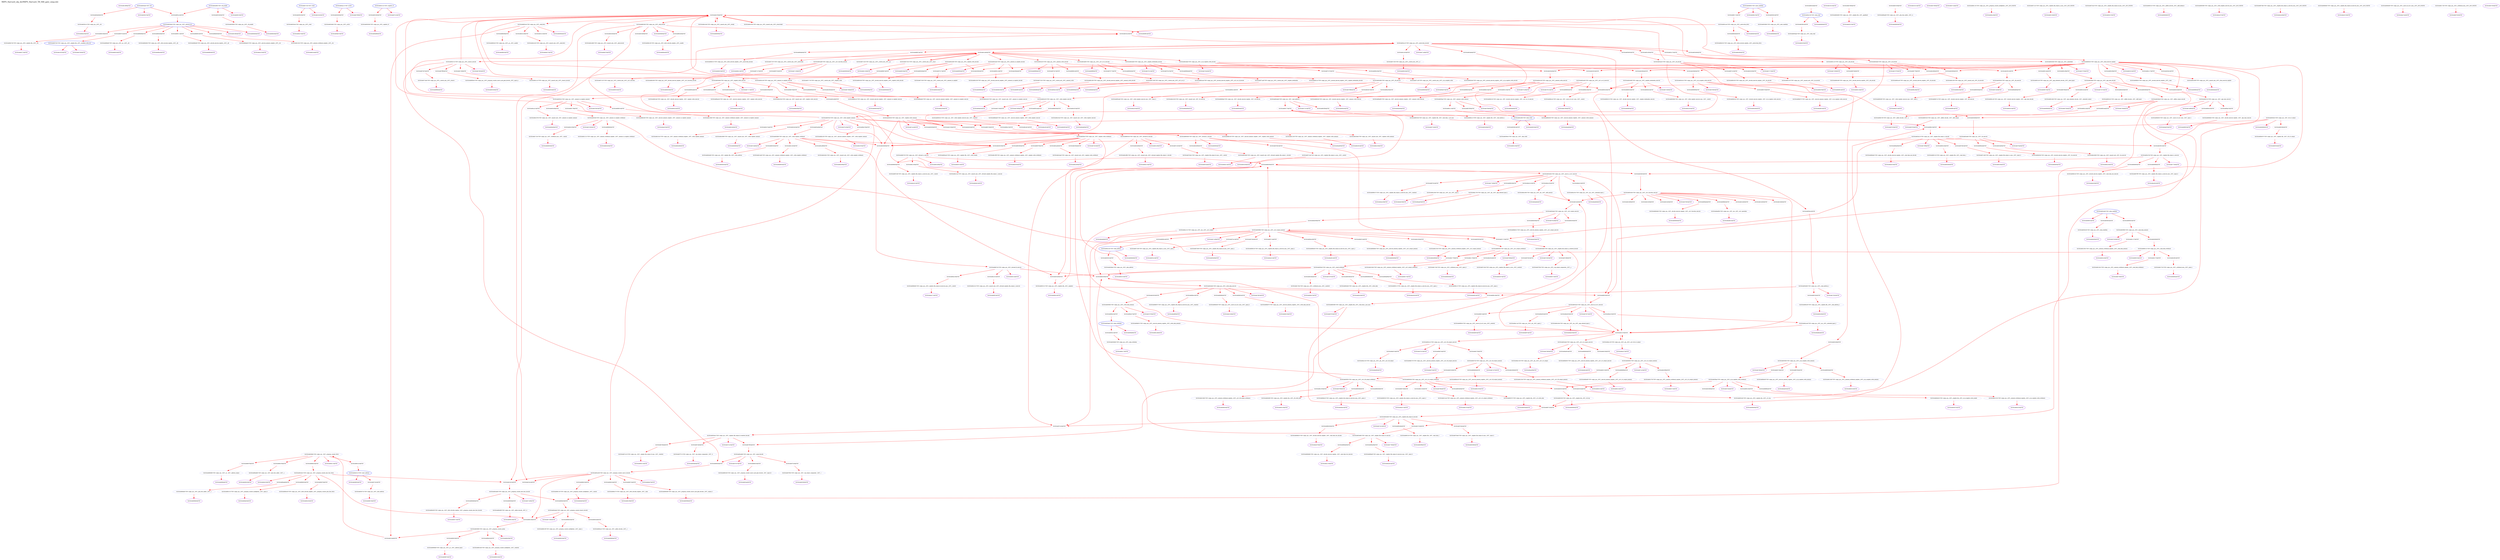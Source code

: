 digraph v3graph {
	graph	[label="MIPS_Harvard_obj_dir/MIPS_Harvard_TB_048_gate_simp.dot",
		 labelloc=t, labeljust=l,
		 //size="7.5,10",
		 rankdir=TB];
	n0	[fontsize=8 label="0x55b3a9e18ff0@TOP", color=purple];
	n1	[fontsize=8 label="0x55b3a9d4be90@TOP", color=purple, style=dotted];
	n2	[fontsize=8 label="0x55b3a9d56a40 TOP->clk", color=blue];
	n3	[fontsize=8 label="0x55b3a9d592c0 TOP->mips_cpu__DOT__clk", color=blue, style=dotted];
	n4	[fontsize=8 label="0x55b3a9d3f420@TOP", color=purple, style=dotted];
	n5	[fontsize=8 label="0x55b3a9d57530 TOP->reset", color=blue];
	n6	[fontsize=8 label="0x55b3a9d593a0 TOP->mips_cpu__DOT__reset", color=blue, style=dotted];
	n7	[fontsize=8 label="0x55b3a9d40840@TOP", color=purple, style=dotted];
	n8	[fontsize=8 label="0x55b3a9d4ac10 TOP->active", color=blue];
	n9	[fontsize=8 label="0x55b3a9d59480 TOP->mips_cpu__DOT__active", color=blue, style=dotted];
	n10	[fontsize=8 label="0x55b3a9d52800@TOP", color=purple, style=dotted];
	n11	[fontsize=8 label="0x55b3a9d53120 TOP->register_v0", color=blue];
	n12	[fontsize=8 label="0x55b3a9d59560 TOP->mips_cpu__DOT__register_v0", color=blue, style=dotted];
	n13	[fontsize=8 label="0x55b3a9d52b00@TOP", color=purple, style=dotted];
	n14	[fontsize=8 label="0x55b3a9d4e960 TOP->clk_enable", color=blue];
	n15	[fontsize=8 label="0x55b3a9d59640 TOP->mips_cpu__DOT__clk_enable", color=blue, style=dotted];
	n16	[fontsize=8 label="0x55b3a9d57dc0@TOP", color=purple, style=dotted];
	n17	[fontsize=8 label="0x55b3a9d40210 TOP->instr_address", color=blue];
	n18	[fontsize=8 label="0x55b3a9d59720 TOP->mips_cpu__DOT__instr_address", color=blue, style=dotted];
	n19	[fontsize=8 label="0x55b3a9d580c0@TOP", color=purple, style=dotted];
	n20	[fontsize=8 label="0x55b3a9d4f650 TOP->instr_readdata", color=blue];
	n21	[fontsize=8 label="0x55b3a9d59800 TOP->mips_cpu__DOT__instr_readdata", color=blue, style=dotted];
	n22	[fontsize=8 label="0x55b3a9d583c0@TOP", color=purple, style=dotted];
	n23	[fontsize=8 label="0x55b3a9d4ce30 TOP->data_address", color=blue];
	n24	[fontsize=8 label="0x55b3a9d598e0 TOP->mips_cpu__DOT__data_address", color=blue, style=dotted];
	n25	[fontsize=8 label="0x55b3a9d586c0@TOP", color=purple, style=dotted];
	n26	[fontsize=8 label="0x55b3a9d4c960 TOP->data_write", color=blue];
	n27	[fontsize=8 label="0x55b3a9d599c0 TOP->mips_cpu__DOT__data_write", color=blue, style=dotted];
	n28	[fontsize=8 label="0x55b3a9d589c0@TOP", color=purple, style=dotted];
	n29	[fontsize=8 label="0x55b3a9d4c350 TOP->data_read", color=blue];
	n30	[fontsize=8 label="0x55b3a9d59aa0 TOP->mips_cpu__DOT__data_read", color=blue, style=dotted];
	n31	[fontsize=8 label="0x55b3a9d58cc0@TOP", color=purple, style=dotted];
	n32	[fontsize=8 label="0x55b3a9d3fad0 TOP->data_writedata", color=blue];
	n33	[fontsize=8 label="0x55b3a9d59b80 TOP->mips_cpu__DOT__data_writedata", color=blue, style=dotted];
	n34	[fontsize=8 label="0x55b3a9d58fc0@TOP", color=purple, style=dotted];
	n35	[fontsize=8 label="0x55b3a9d3e4d0 TOP->data_readdata", color=blue];
	n36	[fontsize=8 label="0x55b3a9d59c60 TOP->mips_cpu__DOT__data_readdata", color=blue, style=dotted];
	n37	[fontsize=8 label="0x55b3a9d5afa0@TOP", color=purple, style=dotted];
	n38	[fontsize=8 label="0x55b3a9d5ac20 TOP->mips_cpu__DOT__instruction_decode", color=blue, style=dotted];
	n39	[fontsize=8 label="0x55b3a9d5ade0 TOP->mips_cpu__DOT__read_address_1", color=blue, style=dotted];
	n40	[fontsize=8 label="0x55b3a9d5b650@TOP", color=purple, style=dotted];
	n41	[fontsize=8 label="0x55b3a9d5aec0 TOP->mips_cpu__DOT__Rs_decode", color=blue, style=dotted];
	n42	[fontsize=8 label="0x55b3a9d5bec0@TOP", color=purple, style=dotted];
	n43	[fontsize=8 label="0x55b3a9d5bd00 TOP->mips_cpu__DOT__read_address_2", color=blue, style=dotted];
	n44	[fontsize=8 label="0x55b3a9d5c570@TOP", color=purple, style=dotted];
	n45	[fontsize=8 label="0x55b3a9d5bde0 TOP->mips_cpu__DOT__Rt_decode", color=blue, style=dotted];
	n46	[fontsize=8 label="0x55b3a9d5cd00@TOP", color=purple, style=dotted];
	n47	[fontsize=8 label="0x55b3a9d5cc20 TOP->mips_cpu__DOT__Rd_decode", color=blue, style=dotted];
	n48	[fontsize=8 label="0x55b3a9d5d490@TOP", color=purple, style=dotted];
	n49	[fontsize=8 label="0x55b3a9d5d3b0 TOP->mips_cpu__DOT__immediate", color=blue, style=dotted];
	n50	[fontsize=8 label="0x55b3a9d608c0@TOP", color=purple, style=dotted];
	n51	[fontsize=8 label="0x55b3a9d5f900 TOP->mips_cpu__DOT__read_data_memory", color=blue, style=dotted];
	n52	[fontsize=8 label="0x55b3a9d60bc0@TOP", color=purple, style=dotted];
	n53	[fontsize=8 label="0x55b3a9d5f660 TOP->mips_cpu__DOT__ALU_output_memory", color=blue, style=dotted];
	n54	[fontsize=8 label="0x55b3a9d60ec0@TOP", color=purple, style=dotted];
	n55	[fontsize=8 label="0x55b3a9d5f9e0 TOP->mips_cpu__DOT__write_data_memory", color=blue, style=dotted];
	n56	[fontsize=8 label="0x55b3a9d611c0@TOP", color=purple, style=dotted];
	n57	[fontsize=8 label="0x55b3a9d5f4a0 TOP->mips_cpu__DOT__memory_write_memory", color=blue, style=dotted];
	n58	[fontsize=8 label="0x55b3a9d614c0@TOP", color=purple, style=dotted];
	n59	[fontsize=8 label="0x55b3a9d59fe0 TOP->mips_cpu__DOT__program_counter_fetch", color=blue, style=dotted];
	n60	[fontsize=8 label="0x55b3a9d617c0@TOP", color=purple, style=dotted];
	n61	[fontsize=8 label="0x55b3a9d5a1a0 TOP->mips_cpu__DOT__instruction_fetch", color=blue, style=dotted];
	n62	[fontsize=8 label="0x55b3a9d61ac0@TOP", color=purple, style=dotted];
	n63	[fontsize=8 label="0x55b3a9d59d40 TOP->mips_cpu__DOT__internal_clk", color=blue];
	n64	[fontsize=8 label="0x55b3a9d623b0@TOP", color=purple, style=dotted];
	n65	[fontsize=8 label="0x55b3a9d647b0 TOP->mips_cpu__DOT__register_file__DOT__clk", color=blue, style=dotted];
	n66	[fontsize=8 label="0x55b3a9d626b0@TOP", color=purple, style=dotted];
	n67	[fontsize=8 label="0x55b3a9d59e20 TOP->mips_cpu__DOT__HI_LO_output", color=blue, style=dotted];
	n68	[fontsize=8 label="0x55b3a9d64970 TOP->mips_cpu__DOT__register_file__DOT__HI_LO_output", color=blue, style=dotted];
	n69	[fontsize=8 label="0x55b3a9d629b0@TOP", color=purple, style=dotted];
	n70	[fontsize=8 label="0x55b3a9d5fac0 TOP->mips_cpu__DOT__register_write_writeback", color=blue, style=dotted];
	n71	[fontsize=8 label="0x55b3a9d64a50 TOP->mips_cpu__DOT__register_file__DOT__write_enable", color=blue, style=dotted];
	n72	[fontsize=8 label="0x55b3a9d62cb0@TOP", color=purple, style=dotted];
	n73	[fontsize=8 label="0x55b3a9d5fba0 TOP->mips_cpu__DOT__hi_lo_register_write_writeback", color=blue, style=dotted];
	n74	[fontsize=8 label="0x55b3a9d64b30 TOP->mips_cpu__DOT__register_file__DOT__hi_lo_register_write_enable", color=blue, style=dotted];
	n75	[fontsize=8 label="0x55b3a9d62fb0@TOP", color=purple, style=dotted];
	n76	[fontsize=8 label="0x55b3a9d64c10 TOP->mips_cpu__DOT__register_file__DOT__read_address_1", color=blue, style=dotted];
	n77	[fontsize=8 label="0x55b3a9d632b0@TOP", color=purple, style=dotted];
	n78	[fontsize=8 label="0x55b3a9d64cf0 TOP->mips_cpu__DOT__register_file__DOT__read_address_2", color=blue, style=dotted];
	n79	[fontsize=8 label="0x55b3a9d635b0@TOP", color=purple, style=dotted];
	n80	[fontsize=8 label="0x55b3a9d5fd60 TOP->mips_cpu__DOT__write_register_writeback", color=blue, style=dotted];
	n81	[fontsize=8 label="0x55b3a9d64dd0 TOP->mips_cpu__DOT__register_file__DOT__write_address", color=blue, style=dotted];
	n82	[fontsize=8 label="0x55b3a9d638b0@TOP", color=purple, style=dotted];
	n83	[fontsize=8 label="0x55b3a9d5fe40 TOP->mips_cpu__DOT__result_writeback", color=blue, style=dotted];
	n84	[fontsize=8 label="0x55b3a9d64eb0 TOP->mips_cpu__DOT__register_file__DOT__write_data", color=blue, style=dotted];
	n85	[fontsize=8 label="0x55b3a9d63bb0@TOP", color=purple, style=dotted];
	n86	[fontsize=8 label="0x55b3a9d5ff20 TOP->mips_cpu__DOT__ALU_HI_output_writeback", color=blue, style=dotted];
	n87	[fontsize=8 label="0x55b3a9d64f90 TOP->mips_cpu__DOT__register_file__DOT__HI_write_data", color=blue, style=dotted];
	n88	[fontsize=8 label="0x55b3a9d63eb0@TOP", color=purple, style=dotted];
	n89	[fontsize=8 label="0x55b3a9d60000 TOP->mips_cpu__DOT__ALU_LO_output_writeback", color=blue, style=dotted];
	n90	[fontsize=8 label="0x55b3a9d65070 TOP->mips_cpu__DOT__register_file__DOT__LO_write_data", color=blue, style=dotted];
	n91	[fontsize=8 label="0x55b3a9d641b0@TOP", color=purple, style=dotted];
	n92	[fontsize=8 label="0x55b3a9d5dc20 TOP->mips_cpu__DOT__register_file_output_A_decode", color=blue, style=dotted];
	n93	[fontsize=8 label="0x55b3a9d65150 TOP->mips_cpu__DOT__register_file__DOT__read_data_1", color=blue, style=dotted];
	n94	[fontsize=8 label="0x55b3a9d644b0@TOP", color=purple, style=dotted];
	n95	[fontsize=8 label="0x55b3a9d5dd00 TOP->mips_cpu__DOT__register_file_output_B_decode", color=blue, style=dotted];
	n96	[fontsize=8 label="0x55b3a9d65230 TOP->mips_cpu__DOT__register_file__DOT__read_data_2", color=blue, style=dotted];
	n97	[fontsize=8 label="0x55b3a9d65770@TOP", color=purple, style=dotted];
	n98	[fontsize=8 label="0x55b3a9d65310 TOP->mips_cpu__DOT__register_file__DOT__registers", color=blue, style=dotted];
	n99	[fontsize=8 label="0x55b3a9d655b0 TOP->mips_cpu__DOT__register_file__DOT__read_data_1_pre_mux", color=blue, style=dotted];
	n100	[fontsize=8 label="0x55b3a9d661d0@TOP", color=purple, style=dotted];
	n101	[fontsize=8 label="0x55b3a9d65690 TOP->mips_cpu__DOT__register_file__DOT__read_data_2_pre_mux", color=blue, style=dotted];
	n102	[fontsize=8 label="0x55b3a9d66c30@TOP", color=purple, style=dotted];
	n103	[fontsize=8 label="0x55b3a9d654d0 TOP->mips_cpu__DOT__register_file__DOT__LO_reg", color=blue, style=dotted];
	n104	[fontsize=8 label="0x55b3a9d67230@TOP", color=purple, style=dotted];
	n105	[fontsize=8 label="0x55b3a9d653f0 TOP->mips_cpu__DOT__register_file__DOT__HI_reg", color=blue, style=dotted];
	n106	[fontsize=8 label="0x55b3a9d67910@TOP", color=purple, style=dotted];
	n107	[fontsize=8 label="0x55b3a9d67830 TOP->mips_cpu__DOT__register_file__DOT__modified_write_clk", color=blue];
	n108	[fontsize=8 label="0x55b3a9d68ef0@TOP", color=purple, style=dotted];
	n109	[fontsize=8 label="0x55b3a9d69af0 TOP->mips_cpu__DOT__pc__DOT__clk", color=blue, style=dotted];
	n110	[fontsize=8 label="0x55b3a9d691f0@TOP", color=purple, style=dotted];
	n111	[fontsize=8 label="0x55b3a9d59f00 TOP->mips_cpu__DOT__program_counter_prime", color=blue, style=dotted];
	n112	[fontsize=8 label="0x55b3a9d69bd0 TOP->mips_cpu__DOT__pc__DOT__address_input", color=blue, style=dotted];
	n113	[fontsize=8 label="0x55b3a9d694f0@TOP", color=purple, style=dotted];
	n114	[fontsize=8 label="0x55b3a9d602a0 TOP->mips_cpu__DOT__stall_fetch", color=blue, style=dotted];
	n115	[fontsize=8 label="0x55b3a9d69cb0 TOP->mips_cpu__DOT__pc__DOT__enable", color=blue, style=dotted];
	n116	[fontsize=8 label="0x55b3a9d697f0@TOP", color=purple, style=dotted];
	n117	[fontsize=8 label="0x55b3a9d69d90 TOP->mips_cpu__DOT__pc__DOT__address_output", color=blue, style=dotted];
	n118	[fontsize=8 label="0x55b3a9d6a780@TOP", color=purple, style=dotted];
	n119	[fontsize=8 label="0x55b3a9d6ad80 TOP->mips_cpu__DOT__plus_four_adder__DOT__a", color=blue, style=dotted];
	n120	[fontsize=8 label="0x55b3a9d6aa80@TOP", color=purple, style=dotted];
	n121	[fontsize=8 label="0x55b3a9d5a0c0 TOP->mips_cpu__DOT__program_counter_plus_four_fetch", color=blue, style=dotted];
	n122	[fontsize=8 label="0x55b3a9d6af40 TOP->mips_cpu__DOT__plus_four_adder__DOT__z", color=blue, style=dotted];
	n123	[fontsize=8 label="0x55b3a9d6b020@TOP", color=purple, style=dotted];
	n124	[fontsize=8 label="0x55b3a9d6b550@TOP", color=purple, style=dotted];
	n125	[fontsize=8 label="0x55b3a9d5a280 TOP->mips_cpu__DOT__program_counter_source_decode", color=blue, style=dotted];
	n126	[fontsize=8 label="0x55b3a9d6c230 TOP->mips_cpu__DOT__program_counter_multiplexer__DOT__control", color=blue, style=dotted];
	n127	[fontsize=8 label="0x55b3a9d6b850@TOP", color=purple, style=dotted];
	n128	[fontsize=8 label="0x55b3a9d6c310 TOP->mips_cpu__DOT__program_counter_multiplexer__DOT__input_0", color=blue, style=dotted];
	n129	[fontsize=8 label="0x55b3a9d6bb50@TOP", color=purple, style=dotted];
	n130	[fontsize=8 label="0x55b3a9d5ab40 TOP->mips_cpu__DOT__program_counter_branch_decode", color=blue, style=dotted];
	n131	[fontsize=8 label="0x55b3a9d6c3f0 TOP->mips_cpu__DOT__program_counter_multiplexer__DOT__input_1", color=blue, style=dotted];
	n132	[fontsize=8 label="0x55b3a9d6be50@TOP", color=purple, style=dotted];
	n133	[fontsize=8 label="0x55b3a9d6c4d0 TOP->mips_cpu__DOT__program_counter_multiplexer__DOT__resolved", color=blue, style=dotted];
	n134	[fontsize=8 label="0x55b3a9d6c5b0@TOP", color=purple, style=dotted];
	n135	[fontsize=8 label="0x55b3a9d6cbb0@TOP", color=purple, style=dotted];
	n136	[fontsize=8 label="0x55b3a9d6e0b0 TOP->mips_cpu__DOT__fetch_decode_register__DOT__clk", color=blue, style=dotted];
	n137	[fontsize=8 label="0x55b3a9d6ceb0@TOP", color=purple, style=dotted];
	n138	[fontsize=8 label="0x55b3a9d60380 TOP->mips_cpu__DOT__stall_decode", color=blue, style=dotted];
	n139	[fontsize=8 label="0x55b3a9d6e190 TOP->mips_cpu__DOT__fetch_decode_register__DOT__enable", color=blue, style=dotted];
	n140	[fontsize=8 label="0x55b3a9d6d1b0@TOP", color=purple, style=dotted];
	n141	[fontsize=8 label="0x55b3a9d6e270 TOP->mips_cpu__DOT__fetch_decode_register__DOT__clear", color=blue, style=dotted];
	n142	[fontsize=8 label="0x55b3a9d6d4b0@TOP", color=purple, style=dotted];
	n143	[fontsize=8 label="0x55b3a9d6e350 TOP->mips_cpu__DOT__fetch_decode_register__DOT__instruction_fetch", color=blue, style=dotted];
	n144	[fontsize=8 label="0x55b3a9d6d7b0@TOP", color=purple, style=dotted];
	n145	[fontsize=8 label="0x55b3a9d6e430 TOP->mips_cpu__DOT__fetch_decode_register__DOT__program_counter_plus_four_fetch", color=blue, style=dotted];
	n146	[fontsize=8 label="0x55b3a9d6dab0@TOP", color=purple, style=dotted];
	n147	[fontsize=8 label="0x55b3a9d6e510 TOP->mips_cpu__DOT__fetch_decode_register__DOT__instruction_decode", color=blue, style=dotted];
	n148	[fontsize=8 label="0x55b3a9d6ddb0@TOP", color=purple, style=dotted];
	n149	[fontsize=8 label="0x55b3a9d5ad00 TOP->mips_cpu__DOT__program_counter_plus_four_decode", color=blue, style=dotted];
	n150	[fontsize=8 label="0x55b3a9d6e5f0 TOP->mips_cpu__DOT__fetch_decode_register__DOT__program_counter_plus_four_decode", color=blue, style=dotted];
	n151	[fontsize=8 label="0x55b3a9d6fb70@TOP", color=purple, style=dotted];
	n152	[fontsize=8 label="0x55b3a9d71670 TOP->mips_cpu__DOT__control_unit__DOT__instruction", color=blue, style=dotted];
	n153	[fontsize=8 label="0x55b3a9d6fe70@TOP", color=purple, style=dotted];
	n154	[fontsize=8 label="0x55b3a9d5a360 TOP->mips_cpu__DOT__register_write_decode", color=blue, style=dotted];
	n155	[fontsize=8 label="0x55b3a9d71750 TOP->mips_cpu__DOT__control_unit__DOT__register_write", color=blue, style=dotted];
	n156	[fontsize=8 label="0x55b3a9d70170@TOP", color=purple, style=dotted];
	n157	[fontsize=8 label="0x55b3a9d5a440 TOP->mips_cpu__DOT__memory_to_register_decode", color=blue, style=dotted];
	n158	[fontsize=8 label="0x55b3a9d71830 TOP->mips_cpu__DOT__control_unit__DOT__memory_to_register", color=blue, style=dotted];
	n159	[fontsize=8 label="0x55b3a9d70470@TOP", color=purple, style=dotted];
	n160	[fontsize=8 label="0x55b3a9d5a520 TOP->mips_cpu__DOT__memory_write_decode", color=blue, style=dotted];
	n161	[fontsize=8 label="0x55b3a9d71910 TOP->mips_cpu__DOT__control_unit__DOT__memory_write", color=blue, style=dotted];
	n162	[fontsize=8 label="0x55b3a9d70770@TOP", color=purple, style=dotted];
	n163	[fontsize=8 label="0x55b3a9d5a600 TOP->mips_cpu__DOT__ALU_src_B_decode", color=blue, style=dotted];
	n164	[fontsize=8 label="0x55b3a9d719f0 TOP->mips_cpu__DOT__control_unit__DOT__ALU_src_B", color=blue, style=dotted];
	n165	[fontsize=8 label="0x55b3a9d70a70@TOP", color=purple, style=dotted];
	n166	[fontsize=8 label="0x55b3a9d5a6e0 TOP->mips_cpu__DOT__register_destination_decode", color=blue, style=dotted];
	n167	[fontsize=8 label="0x55b3a9d71ad0 TOP->mips_cpu__DOT__control_unit__DOT__register_destination", color=blue, style=dotted];
	n168	[fontsize=8 label="0x55b3a9d70d70@TOP", color=purple, style=dotted];
	n169	[fontsize=8 label="0x55b3a9d5a7c0 TOP->mips_cpu__DOT__branch_decode", color=blue, style=dotted];
	n170	[fontsize=8 label="0x55b3a9d71bb0 TOP->mips_cpu__DOT__control_unit__DOT__branch", color=blue, style=dotted];
	n171	[fontsize=8 label="0x55b3a9d71070@TOP", color=purple, style=dotted];
	n172	[fontsize=8 label="0x55b3a9d5a8a0 TOP->mips_cpu__DOT__hi_lo_register_write_decode", color=blue, style=dotted];
	n173	[fontsize=8 label="0x55b3a9d71c90 TOP->mips_cpu__DOT__control_unit__DOT__hi_lo_register_write", color=blue, style=dotted];
	n174	[fontsize=8 label="0x55b3a9d71370@TOP", color=purple, style=dotted];
	n175	[fontsize=8 label="0x55b3a9d5aa60 TOP->mips_cpu__DOT__ALU_function_decode", color=blue, style=dotted];
	n176	[fontsize=8 label="0x55b3a9d71d70 TOP->mips_cpu__DOT__control_unit__DOT__ALU_function", color=blue, style=dotted];
	n177	[fontsize=8 label="0x55b3a9e1a4b0@TOP", color=purple, style=dotted];
	n178	[fontsize=8 label="0x55b3a9d71e50 TOP->mips_cpu__DOT__control_unit__DOT__op", color=blue, style=dotted];
	n179	[fontsize=8 label="0x55b3a9d72010 TOP->mips_cpu__DOT__control_unit__DOT__funct", color=blue, style=dotted];
	n180	[fontsize=8 label="0x55b3a9e1a330@TOP", color=purple, style=dotted];
	n181	[fontsize=8 label="0x55b3a9d71f30 TOP->mips_cpu__DOT__control_unit__DOT__rt", color=blue, style=dotted];
	n182	[fontsize=8 label="0x55b3a9d7b6c0@TOP", color=purple, style=dotted];
	n183	[fontsize=8 label="0x55b3a9d60460 TOP->mips_cpu__DOT__forward_A_decode", color=blue, style=dotted];
	n184	[fontsize=8 label="0x55b3a9d7c3a0 TOP->mips_cpu__DOT__register_file_output_A_mux__DOT__control", color=blue, style=dotted];
	n185	[fontsize=8 label="0x55b3a9d7b9c0@TOP", color=purple, style=dotted];
	n186	[fontsize=8 label="0x55b3a9d7c480 TOP->mips_cpu__DOT__register_file_output_A_mux__DOT__input_0", color=blue, style=dotted];
	n187	[fontsize=8 label="0x55b3a9d7bcc0@TOP", color=purple, style=dotted];
	n188	[fontsize=8 label="0x55b3a9d7c560 TOP->mips_cpu__DOT__register_file_output_A_mux__DOT__input_1", color=blue, style=dotted];
	n189	[fontsize=8 label="0x55b3a9d7bfc0@TOP", color=purple, style=dotted];
	n190	[fontsize=8 label="0x55b3a9d5dde0 TOP->mips_cpu__DOT__register_file_output_A_resolved_decode", color=blue, style=dotted];
	n191	[fontsize=8 label="0x55b3a9d7c640 TOP->mips_cpu__DOT__register_file_output_A_mux__DOT__resolved", color=blue, style=dotted];
	n192	[fontsize=8 label="0x55b3a9d7c720@TOP", color=purple, style=dotted];
	n193	[fontsize=8 label="0x55b3a9d7cd20@TOP", color=purple, style=dotted];
	n194	[fontsize=8 label="0x55b3a9d60540 TOP->mips_cpu__DOT__forward_B_decode", color=blue, style=dotted];
	n195	[fontsize=8 label="0x55b3a9d7ddc0 TOP->mips_cpu__DOT__register_file_output_B_mux__DOT__control", color=blue, style=dotted];
	n196	[fontsize=8 label="0x55b3a9d7d0e0@TOP", color=purple, style=dotted];
	n197	[fontsize=8 label="0x55b3a9d7dee0 TOP->mips_cpu__DOT__register_file_output_B_mux__DOT__input_0", color=blue, style=dotted];
	n198	[fontsize=8 label="0x55b3a9d7d4e0@TOP", color=purple, style=dotted];
	n199	[fontsize=8 label="0x55b3a9d7e000 TOP->mips_cpu__DOT__register_file_output_B_mux__DOT__input_1", color=blue, style=dotted];
	n200	[fontsize=8 label="0x55b3a9d7d8a0@TOP", color=purple, style=dotted];
	n201	[fontsize=8 label="0x55b3a9d5dec0 TOP->mips_cpu__DOT__register_file_output_B_resolved_decode", color=blue, style=dotted];
	n202	[fontsize=8 label="0x55b3a9d7e120 TOP->mips_cpu__DOT__register_file_output_B_mux__DOT__resolved", color=blue, style=dotted];
	n203	[fontsize=8 label="0x55b3a9d7e240@TOP", color=purple, style=dotted];
	n204	[fontsize=8 label="0x55b3a9d7e9f0@TOP", color=purple, style=dotted];
	n205	[fontsize=8 label="0x55b3a9d7f5b0 TOP->mips_cpu__DOT__reg_output_comparator__DOT__a", color=blue, style=dotted];
	n206	[fontsize=8 label="0x55b3a9d7ede0@TOP", color=purple, style=dotted];
	n207	[fontsize=8 label="0x55b3a9d7f710 TOP->mips_cpu__DOT__reg_output_comparator__DOT__b", color=blue, style=dotted];
	n208	[fontsize=8 label="0x55b3a9d7f1d0@TOP", color=purple, style=dotted];
	n209	[fontsize=8 label="0x55b3a9d5a980 TOP->mips_cpu__DOT__equal_decode", color=blue, style=dotted];
	n210	[fontsize=8 label="0x55b3a9d7f830 TOP->mips_cpu__DOT__reg_output_comparator__DOT__c", color=blue, style=dotted];
	n211	[fontsize=8 label="0x55b3a9d7f950@TOP", color=purple, style=dotted];
	n212	[fontsize=8 label="0x55b3a9d7ff60@TOP", color=purple, style=dotted];
	n213	[fontsize=8 label="0x55b3a9d80b40 TOP->mips_cpu__DOT__program_counter_source_and_gate_decode__DOT__input_A", color=blue, style=dotted];
	n214	[fontsize=8 label="0x55b3a9d80350@TOP", color=purple, style=dotted];
	n215	[fontsize=8 label="0x55b3a9d80c60 TOP->mips_cpu__DOT__program_counter_source_and_gate_decode__DOT__input_B", color=blue, style=dotted];
	n216	[fontsize=8 label="0x55b3a9d80740@TOP", color=purple, style=dotted];
	n217	[fontsize=8 label="0x55b3a9d80d80 TOP->mips_cpu__DOT__program_counter_source_and_gate_decode__DOT__output_C", color=blue, style=dotted];
	n218	[fontsize=8 label="0x55b3a9d80ea0@TOP", color=purple, style=dotted];
	n219	[fontsize=8 label="0x55b3a9d814e0@TOP", color=purple, style=dotted];
	n220	[fontsize=8 label="0x55b3a9d81cb0 TOP->mips_cpu__DOT__sign_extender_decode__DOT__short_input", color=blue, style=dotted];
	n221	[fontsize=8 label="0x55b3a9d818c0@TOP", color=purple, style=dotted];
	n222	[fontsize=8 label="0x55b3a9d5dfa0 TOP->mips_cpu__DOT__sign_imm_decode", color=blue, style=dotted];
	n223	[fontsize=8 label="0x55b3a9d81dd0 TOP->mips_cpu__DOT__sign_extender_decode__DOT__extended_output", color=blue, style=dotted];
	n224	[fontsize=8 label="0x55b3a9d81ef0@TOP", color=purple, style=dotted];
	n225	[fontsize=8 label="0x55b3a9d82b00@TOP", color=purple, style=dotted];
	n226	[fontsize=8 label="0x55b3a9d83420 TOP->mips_cpu__DOT__shifter_decode__DOT__shift_input", color=blue, style=dotted];
	n227	[fontsize=8 label="0x55b3a9d82ee0@TOP", color=purple, style=dotted];
	n228	[fontsize=8 label="0x55b3a9d5db40 TOP->mips_cpu__DOT__shifter_output_decode", color=blue, style=dotted];
	n229	[fontsize=8 label="0x55b3a9d83540 TOP->mips_cpu__DOT__shifter_decode__DOT__shift_output", color=blue, style=dotted];
	n230	[fontsize=8 label="0x55b3a9d83660@TOP", color=purple, style=dotted];
	n231	[fontsize=8 label="0x55b3a9d83c30@TOP", color=purple, style=dotted];
	n232	[fontsize=8 label="0x55b3a9d84760 TOP->mips_cpu__DOT__adder_decode__DOT__a", color=blue, style=dotted];
	n233	[fontsize=8 label="0x55b3a9d83fe0@TOP", color=purple, style=dotted];
	n234	[fontsize=8 label="0x55b3a9d848f0 TOP->mips_cpu__DOT__adder_decode__DOT__b", color=blue, style=dotted];
	n235	[fontsize=8 label="0x55b3a9d843a0@TOP", color=purple, style=dotted];
	n236	[fontsize=8 label="0x55b3a9d84a10 TOP->mips_cpu__DOT__adder_decode__DOT__z", color=blue, style=dotted];
	n237	[fontsize=8 label="0x55b3a9d84b30@TOP", color=purple, style=dotted];
	n238	[fontsize=8 label="0x55b3a9d85110@TOP", color=purple, style=dotted];
	n239	[fontsize=8 label="0x55b3a9d8be60 TOP->mips_cpu__DOT__decode_execute_register__DOT__clk", color=blue, style=dotted];
	n240	[fontsize=8 label="0x55b3a9d854f0@TOP", color=purple, style=dotted];
	n241	[fontsize=8 label="0x55b3a9d60620 TOP->mips_cpu__DOT__flush_execute_register", color=blue, style=dotted];
	n242	[fontsize=8 label="0x55b3a9d8bfc0 TOP->mips_cpu__DOT__decode_execute_register__DOT__clear", color=blue, style=dotted];
	n243	[fontsize=8 label="0x55b3a9d858d0@TOP", color=purple, style=dotted];
	n244	[fontsize=8 label="0x55b3a9d8c0e0 TOP->mips_cpu__DOT__decode_execute_register__DOT__register_write_decode", color=blue, style=dotted];
	n245	[fontsize=8 label="0x55b3a9d85cc0@TOP", color=purple, style=dotted];
	n246	[fontsize=8 label="0x55b3a9d8c260 TOP->mips_cpu__DOT__decode_execute_register__DOT__memory_to_register_decode", color=blue, style=dotted];
	n247	[fontsize=8 label="0x55b3a9d860c0@TOP", color=purple, style=dotted];
	n248	[fontsize=8 label="0x55b3a9d8c380 TOP->mips_cpu__DOT__decode_execute_register__DOT__memory_write_decode", color=blue, style=dotted];
	n249	[fontsize=8 label="0x55b3a9d864b0@TOP", color=purple, style=dotted];
	n250	[fontsize=8 label="0x55b3a9d8c4a0 TOP->mips_cpu__DOT__decode_execute_register__DOT__ALU_src_B_decode", color=blue, style=dotted];
	n251	[fontsize=8 label="0x55b3a9d868a0@TOP", color=purple, style=dotted];
	n252	[fontsize=8 label="0x55b3a9d8c5c0 TOP->mips_cpu__DOT__decode_execute_register__DOT__register_destination_decode", color=blue, style=dotted];
	n253	[fontsize=8 label="0x55b3a9d86c60@TOP", color=purple, style=dotted];
	n254	[fontsize=8 label="0x55b3a9d8c6e0 TOP->mips_cpu__DOT__decode_execute_register__DOT__hi_lo_register_write_decode", color=blue, style=dotted];
	n255	[fontsize=8 label="0x55b3a9d87020@TOP", color=purple, style=dotted];
	n256	[fontsize=8 label="0x55b3a9d8c800 TOP->mips_cpu__DOT__decode_execute_register__DOT__ALU_function_decode", color=blue, style=dotted];
	n257	[fontsize=8 label="0x55b3a9d87410@TOP", color=purple, style=dotted];
	n258	[fontsize=8 label="0x55b3a9d8c920 TOP->mips_cpu__DOT__decode_execute_register__DOT__Rs_decode", color=blue, style=dotted];
	n259	[fontsize=8 label="0x55b3a9d877f0@TOP", color=purple, style=dotted];
	n260	[fontsize=8 label="0x55b3a9d8ca40 TOP->mips_cpu__DOT__decode_execute_register__DOT__Rt_decode", color=blue, style=dotted];
	n261	[fontsize=8 label="0x55b3a9d87bd0@TOP", color=purple, style=dotted];
	n262	[fontsize=8 label="0x55b3a9d8cb60 TOP->mips_cpu__DOT__decode_execute_register__DOT__Rd_decode", color=blue, style=dotted];
	n263	[fontsize=8 label="0x55b3a9d87fb0@TOP", color=purple, style=dotted];
	n264	[fontsize=8 label="0x55b3a9d8cc80 TOP->mips_cpu__DOT__decode_execute_register__DOT__sign_imm_decode", color=blue, style=dotted];
	n265	[fontsize=8 label="0x55b3a9d883a0@TOP", color=purple, style=dotted];
	n266	[fontsize=8 label="0x55b3a9d5e6a0 TOP->mips_cpu__DOT__register_write_execute", color=blue, style=dotted];
	n267	[fontsize=8 label="0x55b3a9d8cda0 TOP->mips_cpu__DOT__decode_execute_register__DOT__register_write_execute", color=blue, style=dotted];
	n268	[fontsize=8 label="0x55b3a9d88790@TOP", color=purple, style=dotted];
	n269	[fontsize=8 label="0x55b3a9d5e160 TOP->mips_cpu__DOT__memory_to_register_execute", color=blue, style=dotted];
	n270	[fontsize=8 label="0x55b3a9d8cec0 TOP->mips_cpu__DOT__decode_execute_register__DOT__memory_to_register_execute", color=blue, style=dotted];
	n271	[fontsize=8 label="0x55b3a9d88b50@TOP", color=purple, style=dotted];
	n272	[fontsize=8 label="0x55b3a9d5e240 TOP->mips_cpu__DOT__memory_write_execute", color=blue, style=dotted];
	n273	[fontsize=8 label="0x55b3a9d8cfe0 TOP->mips_cpu__DOT__decode_execute_register__DOT__memory_write_execute", color=blue, style=dotted];
	n274	[fontsize=8 label="0x55b3a9d88f40@TOP", color=purple, style=dotted];
	n275	[fontsize=8 label="0x55b3a9d5e400 TOP->mips_cpu__DOT__ALU_src_B_execute", color=blue, style=dotted];
	n276	[fontsize=8 label="0x55b3a9d8d100 TOP->mips_cpu__DOT__decode_execute_register__DOT__ALU_src_B_execute", color=blue, style=dotted];
	n277	[fontsize=8 label="0x55b3a9d89330@TOP", color=purple, style=dotted];
	n278	[fontsize=8 label="0x55b3a9d5e080 TOP->mips_cpu__DOT__register_destination_execute", color=blue, style=dotted];
	n279	[fontsize=8 label="0x55b3a9d8d220 TOP->mips_cpu__DOT__decode_execute_register__DOT__register_destination_execute", color=blue, style=dotted];
	n280	[fontsize=8 label="0x55b3a9d896f0@TOP", color=purple, style=dotted];
	n281	[fontsize=8 label="0x55b3a9d5e5c0 TOP->mips_cpu__DOT__hi_lo_register_write_execute", color=blue, style=dotted];
	n282	[fontsize=8 label="0x55b3a9d8d340 TOP->mips_cpu__DOT__decode_execute_register__DOT__hi_lo_register_write_execute", color=blue, style=dotted];
	n283	[fontsize=8 label="0x55b3a9d89ab0@TOP", color=purple, style=dotted];
	n284	[fontsize=8 label="0x55b3a9d5e4e0 TOP->mips_cpu__DOT__ALU_function_execute", color=blue, style=dotted];
	n285	[fontsize=8 label="0x55b3a9d8d460 TOP->mips_cpu__DOT__decode_execute_register__DOT__ALU_function_execute", color=blue, style=dotted];
	n286	[fontsize=8 label="0x55b3a9d89ea0@TOP", color=purple, style=dotted];
	n287	[fontsize=8 label="0x55b3a9d5ee80 TOP->mips_cpu__DOT__Rs_execute", color=blue, style=dotted];
	n288	[fontsize=8 label="0x55b3a9d8d580 TOP->mips_cpu__DOT__decode_execute_register__DOT__Rs_execute", color=blue, style=dotted];
	n289	[fontsize=8 label="0x55b3a9d8a290@TOP", color=purple, style=dotted];
	n290	[fontsize=8 label="0x55b3a9d5ef60 TOP->mips_cpu__DOT__Rt_execute", color=blue, style=dotted];
	n291	[fontsize=8 label="0x55b3a9d8d6a0 TOP->mips_cpu__DOT__decode_execute_register__DOT__Rt_execute", color=blue, style=dotted];
	n292	[fontsize=8 label="0x55b3a9d8a680@TOP", color=purple, style=dotted];
	n293	[fontsize=8 label="0x55b3a9d5f040 TOP->mips_cpu__DOT__Rd_execute", color=blue, style=dotted];
	n294	[fontsize=8 label="0x55b3a9d8d7c0 TOP->mips_cpu__DOT__decode_execute_register__DOT__Rd_execute", color=blue, style=dotted];
	n295	[fontsize=8 label="0x55b3a9d8aa70@TOP", color=purple, style=dotted];
	n296	[fontsize=8 label="0x55b3a9d5f120 TOP->mips_cpu__DOT__sign_imm_execute", color=blue, style=dotted];
	n297	[fontsize=8 label="0x55b3a9d8d8e0 TOP->mips_cpu__DOT__decode_execute_register__DOT__sign_imm_execute", color=blue, style=dotted];
	n298	[fontsize=8 label="0x55b3a9d8ae60@TOP", color=purple, style=dotted];
	n299	[fontsize=8 label="0x55b3a9d8da00 TOP->mips_cpu__DOT__decode_execute_register__DOT__read_data_one_decode", color=blue, style=dotted];
	n300	[fontsize=8 label="0x55b3a9d8b260@TOP", color=purple, style=dotted];
	n301	[fontsize=8 label="0x55b3a9d8db20 TOP->mips_cpu__DOT__decode_execute_register__DOT__read_data_two_decode", color=blue, style=dotted];
	n302	[fontsize=8 label="0x55b3a9d8b660@TOP", color=purple, style=dotted];
	n303	[fontsize=8 label="0x55b3a9d5e780 TOP->mips_cpu__DOT__register_file_output_A_execute", color=blue, style=dotted];
	n304	[fontsize=8 label="0x55b3a9d8dc40 TOP->mips_cpu__DOT__decode_execute_register__DOT__read_data_one_execute", color=blue, style=dotted];
	n305	[fontsize=8 label="0x55b3a9d8ba60@TOP", color=purple, style=dotted];
	n306	[fontsize=8 label="0x55b3a9d5e860 TOP->mips_cpu__DOT__register_file_output_B_execute", color=blue, style=dotted];
	n307	[fontsize=8 label="0x55b3a9d8dd60 TOP->mips_cpu__DOT__decode_execute_register__DOT__read_data_two_execute", color=blue, style=dotted];
	n308	[fontsize=8 label="0x55b3a9d948c0@TOP", color=purple, style=dotted];
	n309	[fontsize=8 label="0x55b3a9d959b0 TOP->mips_cpu__DOT__write_register_execute_mux__DOT__control", color=blue, style=dotted];
	n310	[fontsize=8 label="0x55b3a9d94cc0@TOP", color=purple, style=dotted];
	n311	[fontsize=8 label="0x55b3a9d95ad0 TOP->mips_cpu__DOT__write_register_execute_mux__DOT__input_0", color=blue, style=dotted];
	n312	[fontsize=8 label="0x55b3a9d950b0@TOP", color=purple, style=dotted];
	n313	[fontsize=8 label="0x55b3a9d95bf0 TOP->mips_cpu__DOT__write_register_execute_mux__DOT__input_1", color=blue, style=dotted];
	n314	[fontsize=8 label="0x55b3a9d954a0@TOP", color=purple, style=dotted];
	n315	[fontsize=8 label="0x55b3a9d5e320 TOP->mips_cpu__DOT__write_register_execute", color=blue, style=dotted];
	n316	[fontsize=8 label="0x55b3a9d95d10 TOP->mips_cpu__DOT__write_register_execute_mux__DOT__resolved", color=blue, style=dotted];
	n317	[fontsize=8 label="0x55b3a9d95e30@TOP", color=purple, style=dotted];
	n318	[fontsize=8 label="0x55b3a9d96600@TOP", color=purple, style=dotted];
	n319	[fontsize=8 label="0x55b3a9d60700 TOP->mips_cpu__DOT__forward_A_execute", color=blue, style=dotted];
	n320	[fontsize=8 label="0x55b3a9d97ed0 TOP->mips_cpu__DOT__register_file_output_A_execute_mux__DOT__control", color=blue, style=dotted];
	n321	[fontsize=8 label="0x55b3a9d969f0@TOP", color=purple, style=dotted];
	n322	[fontsize=8 label="0x55b3a9d97ff0 TOP->mips_cpu__DOT__register_file_output_A_execute_mux__DOT__input_0", color=blue, style=dotted];
	n323	[fontsize=8 label="0x55b3a9d96df0@TOP", color=purple, style=dotted];
	n324	[fontsize=8 label="0x55b3a9d98110 TOP->mips_cpu__DOT__register_file_output_A_execute_mux__DOT__input_1", color=blue, style=dotted];
	n325	[fontsize=8 label="0x55b3a9d971e0@TOP", color=purple, style=dotted];
	n326	[fontsize=8 label="0x55b3a9d98230 TOP->mips_cpu__DOT__register_file_output_A_execute_mux__DOT__input_2", color=blue, style=dotted];
	n327	[fontsize=8 label="0x55b3a9d975d0@TOP", color=purple, style=dotted];
	n328	[fontsize=8 label="0x55b3a9d98350 TOP->mips_cpu__DOT__register_file_output_A_execute_mux__DOT__input_3", color=blue, style=dotted];
	n329	[fontsize=8 label="0x55b3a9d979c0@TOP", color=purple, style=dotted];
	n330	[fontsize=8 label="0x55b3a9d5e940 TOP->mips_cpu__DOT__source_A_ALU_execute", color=blue, style=dotted];
	n331	[fontsize=8 label="0x55b3a9d98470 TOP->mips_cpu__DOT__register_file_output_A_execute_mux__DOT__resolved", color=blue, style=dotted];
	n332	[fontsize=8 label="0x55b3a9d98590@TOP", color=purple, style=dotted];
	n333	[fontsize=8 label="0x55b3a9d9a100@TOP", color=purple, style=dotted];
	n334	[fontsize=8 label="0x55b3a9d607e0 TOP->mips_cpu__DOT__forward_B_execute", color=blue, style=dotted];
	n335	[fontsize=8 label="0x55b3a9d9b9d0 TOP->mips_cpu__DOT__register_file_output_B_execute_mux__DOT__control", color=blue, style=dotted];
	n336	[fontsize=8 label="0x55b3a9d9a4f0@TOP", color=purple, style=dotted];
	n337	[fontsize=8 label="0x55b3a9d9baf0 TOP->mips_cpu__DOT__register_file_output_B_execute_mux__DOT__input_0", color=blue, style=dotted];
	n338	[fontsize=8 label="0x55b3a9d9a8f0@TOP", color=purple, style=dotted];
	n339	[fontsize=8 label="0x55b3a9d9bc10 TOP->mips_cpu__DOT__register_file_output_B_execute_mux__DOT__input_1", color=blue, style=dotted];
	n340	[fontsize=8 label="0x55b3a9d9ace0@TOP", color=purple, style=dotted];
	n341	[fontsize=8 label="0x55b3a9d9bd30 TOP->mips_cpu__DOT__register_file_output_B_execute_mux__DOT__input_2", color=blue, style=dotted];
	n342	[fontsize=8 label="0x55b3a9d9b0d0@TOP", color=purple, style=dotted];
	n343	[fontsize=8 label="0x55b3a9d9be50 TOP->mips_cpu__DOT__register_file_output_B_execute_mux__DOT__input_3", color=blue, style=dotted];
	n344	[fontsize=8 label="0x55b3a9d9b4c0@TOP", color=purple, style=dotted];
	n345	[fontsize=8 label="0x55b3a9d5eb00 TOP->mips_cpu__DOT__write_data_execute", color=blue, style=dotted];
	n346	[fontsize=8 label="0x55b3a9d9bf70 TOP->mips_cpu__DOT__register_file_output_B_execute_mux__DOT__resolved", color=blue, style=dotted];
	n347	[fontsize=8 label="0x55b3a9d9c090@TOP", color=purple, style=dotted];
	n348	[fontsize=8 label="0x55b3a9d9dc00@TOP", color=purple, style=dotted];
	n349	[fontsize=8 label="0x55b3a9d9ece0 TOP->mips_cpu__DOT__source_B_ALU_mux__DOT__control", color=blue, style=dotted];
	n350	[fontsize=8 label="0x55b3a9d9dfe0@TOP", color=purple, style=dotted];
	n351	[fontsize=8 label="0x55b3a9d9ee00 TOP->mips_cpu__DOT__source_B_ALU_mux__DOT__input_0", color=blue, style=dotted];
	n352	[fontsize=8 label="0x55b3a9d9e3c0@TOP", color=purple, style=dotted];
	n353	[fontsize=8 label="0x55b3a9d9ef20 TOP->mips_cpu__DOT__source_B_ALU_mux__DOT__input_1", color=blue, style=dotted];
	n354	[fontsize=8 label="0x55b3a9d9e7a0@TOP", color=purple, style=dotted];
	n355	[fontsize=8 label="0x55b3a9d5ea20 TOP->mips_cpu__DOT__source_B_ALU_execute", color=blue, style=dotted];
	n356	[fontsize=8 label="0x55b3a9d9f040 TOP->mips_cpu__DOT__source_B_ALU_mux__DOT__resolved", color=blue, style=dotted];
	n357	[fontsize=8 label="0x55b3a9d9f160@TOP", color=purple, style=dotted];
	n358	[fontsize=8 label="0x55b3a9d9f8e0@TOP", color=purple, style=dotted];
	n359	[fontsize=8 label="0x55b3a9da0f00 TOP->mips_cpu__DOT__alu__DOT__ALU_operation", color=blue, style=dotted];
	n360	[fontsize=8 label="0x55b3a9d9fc90@TOP", color=purple, style=dotted];
	n361	[fontsize=8 label="0x55b3a9da1090 TOP->mips_cpu__DOT__alu__DOT__input_1", color=blue, style=dotted];
	n362	[fontsize=8 label="0x55b3a9da0040@TOP", color=purple, style=dotted];
	n363	[fontsize=8 label="0x55b3a9da11a0 TOP->mips_cpu__DOT__alu__DOT__input_2", color=blue, style=dotted];
	n364	[fontsize=8 label="0x55b3a9da03f0@TOP", color=purple, style=dotted];
	n365	[fontsize=8 label="0x55b3a9d5ebe0 TOP->mips_cpu__DOT__ALU_output_execute", color=blue, style=dotted];
	n366	[fontsize=8 label="0x55b3a9da12c0 TOP->mips_cpu__DOT__alu__DOT__ALU_output", color=blue, style=dotted];
	n367	[fontsize=8 label="0x55b3a9da07a0@TOP", color=purple, style=dotted];
	n368	[fontsize=8 label="0x55b3a9d5ecc0 TOP->mips_cpu__DOT__ALU_HI_output_execute", color=blue, style=dotted];
	n369	[fontsize=8 label="0x55b3a9da1420 TOP->mips_cpu__DOT__alu__DOT__ALU_HI_output", color=blue, style=dotted];
	n370	[fontsize=8 label="0x55b3a9da0b50@TOP", color=purple, style=dotted];
	n371	[fontsize=8 label="0x55b3a9d5eda0 TOP->mips_cpu__DOT__ALU_LO_output_execute", color=blue, style=dotted];
	n372	[fontsize=8 label="0x55b3a9da1540 TOP->mips_cpu__DOT__alu__DOT__ALU_LO_output", color=blue, style=dotted];
	n373	[fontsize=8 label="0x55b3a9da1d20@TOP", color=purple, style=dotted];
	n374	[fontsize=8 label="0x55b3a9da1660 TOP->mips_cpu__DOT__alu__DOT__shift_amount", color=blue, style=dotted];
	n375	[fontsize=8 label="0x55b3a9da2410@TOP", color=purple, style=dotted];
	n376	[fontsize=8 label="0x55b3a9da1780 TOP->mips_cpu__DOT__alu__DOT__sign_extened_input_1", color=blue, style=dotted];
	n377	[fontsize=8 label="0x55b3a9da3030@TOP", color=purple, style=dotted];
	n378	[fontsize=8 label="0x55b3a9da18a0 TOP->mips_cpu__DOT__alu__DOT__sign_extened_input_2", color=blue, style=dotted];
	n379	[fontsize=8 label="0x55b3a9da3c50@TOP", color=purple, style=dotted];
	n380	[fontsize=8 label="0x55b3a9da19c0 TOP->mips_cpu__DOT__alu__DOT__extended_input_1", color=blue, style=dotted];
	n381	[fontsize=8 label="0x55b3a9da4100@TOP", color=purple, style=dotted];
	n382	[fontsize=8 label="0x55b3a9da1ae0 TOP->mips_cpu__DOT__alu__DOT__extended_input_2", color=blue, style=dotted];
	n383	[fontsize=8 label="0x55b3a9e24e80@TOP", color=purple, style=dotted];
	n384	[fontsize=8 label="0x55b3a9e24d00@TOP", color=purple, style=dotted];
	n385	[fontsize=8 label="0x55b3a9e24b80@TOP", color=purple, style=dotted];
	n386	[fontsize=8 label="0x55b3a9e24a00@TOP", color=purple, style=dotted];
	n387	[fontsize=8 label="0x55b3a9e24880@TOP", color=purple, style=dotted];
	n388	[fontsize=8 label="0x55b3a9e24700@TOP", color=purple, style=dotted];
	n389	[fontsize=8 label="0x55b3a9da1c00 TOP->mips_cpu__DOT__alu__DOT__ALU_HI_LO_output", color=blue, style=dotted];
	n390	[fontsize=8 label="0x55b3a9e24580@TOP", color=purple, style=dotted];
	n391	[fontsize=8 label="0x55b3a9e24400@TOP", color=purple, style=dotted];
	n392	[fontsize=8 label="0x55b3a9db60c0@TOP", color=purple, style=dotted];
	n393	[fontsize=8 label="0x55b3a9dbab50 TOP->mips_cpu__DOT__execute_memory_register__DOT__clk", color=blue, style=dotted];
	n394	[fontsize=8 label="0x55b3a9db64a0@TOP", color=purple, style=dotted];
	n395	[fontsize=8 label="0x55b3a9dbacb0 TOP->mips_cpu__DOT__execute_memory_register__DOT__register_write_execute", color=blue, style=dotted];
	n396	[fontsize=8 label="0x55b3a9db6890@TOP", color=purple, style=dotted];
	n397	[fontsize=8 label="0x55b3a9dbade0 TOP->mips_cpu__DOT__execute_memory_register__DOT__memory_to_register_execute", color=blue, style=dotted];
	n398	[fontsize=8 label="0x55b3a9db6c50@TOP", color=purple, style=dotted];
	n399	[fontsize=8 label="0x55b3a9dbaf00 TOP->mips_cpu__DOT__execute_memory_register__DOT__memory_write_execute", color=blue, style=dotted];
	n400	[fontsize=8 label="0x55b3a9db7040@TOP", color=purple, style=dotted];
	n401	[fontsize=8 label="0x55b3a9dbb070 TOP->mips_cpu__DOT__execute_memory_register__DOT__hi_lo_register_write_execute", color=blue, style=dotted];
	n402	[fontsize=8 label="0x55b3a9db7400@TOP", color=purple, style=dotted];
	n403	[fontsize=8 label="0x55b3a9d5f200 TOP->mips_cpu__DOT__register_write_memory", color=blue, style=dotted];
	n404	[fontsize=8 label="0x55b3a9dbb190 TOP->mips_cpu__DOT__execute_memory_register__DOT__register_write_memory", color=blue, style=dotted];
	n405	[fontsize=8 label="0x55b3a9db77f0@TOP", color=purple, style=dotted];
	n406	[fontsize=8 label="0x55b3a9d5f3c0 TOP->mips_cpu__DOT__memory_to_register_memory", color=blue, style=dotted];
	n407	[fontsize=8 label="0x55b3a9dbb2b0 TOP->mips_cpu__DOT__execute_memory_register__DOT__memory_to_register_memory", color=blue, style=dotted];
	n408	[fontsize=8 label="0x55b3a9db7bf0@TOP", color=purple, style=dotted];
	n409	[fontsize=8 label="0x55b3a9dbb3d0 TOP->mips_cpu__DOT__execute_memory_register__DOT__memory_write_memory", color=blue, style=dotted];
	n410	[fontsize=8 label="0x55b3a9db7fe0@TOP", color=purple, style=dotted];
	n411	[fontsize=8 label="0x55b3a9d5f580 TOP->mips_cpu__DOT__hi_lo_register_write_memory", color=blue, style=dotted];
	n412	[fontsize=8 label="0x55b3a9dbb4f0 TOP->mips_cpu__DOT__execute_memory_register__DOT__hi_lo_register_write_memory", color=blue, style=dotted];
	n413	[fontsize=8 label="0x55b3a9db83f0@TOP", color=purple, style=dotted];
	n414	[fontsize=8 label="0x55b3a9dbb610 TOP->mips_cpu__DOT__execute_memory_register__DOT__ALU_output_execute", color=blue, style=dotted];
	n415	[fontsize=8 label="0x55b3a9db87e0@TOP", color=purple, style=dotted];
	n416	[fontsize=8 label="0x55b3a9dbb730 TOP->mips_cpu__DOT__execute_memory_register__DOT__ALU_HI_output_execute", color=blue, style=dotted];
	n417	[fontsize=8 label="0x55b3a9db8bd0@TOP", color=purple, style=dotted];
	n418	[fontsize=8 label="0x55b3a9dbb850 TOP->mips_cpu__DOT__execute_memory_register__DOT__ALU_LO_output_execute", color=blue, style=dotted];
	n419	[fontsize=8 label="0x55b3a9db8fc0@TOP", color=purple, style=dotted];
	n420	[fontsize=8 label="0x55b3a9dbb970 TOP->mips_cpu__DOT__execute_memory_register__DOT__write_data_execute", color=blue, style=dotted];
	n421	[fontsize=8 label="0x55b3a9db93b0@TOP", color=purple, style=dotted];
	n422	[fontsize=8 label="0x55b3a9dbba90 TOP->mips_cpu__DOT__execute_memory_register__DOT__write_register_execute", color=blue, style=dotted];
	n423	[fontsize=8 label="0x55b3a9db97a0@TOP", color=purple, style=dotted];
	n424	[fontsize=8 label="0x55b3a9dbbbb0 TOP->mips_cpu__DOT__execute_memory_register__DOT__ALU_output_memory", color=blue, style=dotted];
	n425	[fontsize=8 label="0x55b3a9db9b90@TOP", color=purple, style=dotted];
	n426	[fontsize=8 label="0x55b3a9d5f740 TOP->mips_cpu__DOT__ALU_HI_output_memory", color=blue, style=dotted];
	n427	[fontsize=8 label="0x55b3a9dbbcd0 TOP->mips_cpu__DOT__execute_memory_register__DOT__ALU_HI_output_memory", color=blue, style=dotted];
	n428	[fontsize=8 label="0x55b3a9db9f80@TOP", color=purple, style=dotted];
	n429	[fontsize=8 label="0x55b3a9d5f820 TOP->mips_cpu__DOT__ALU_LO_output_memory", color=blue, style=dotted];
	n430	[fontsize=8 label="0x55b3a9dbbdf0 TOP->mips_cpu__DOT__execute_memory_register__DOT__ALU_LO_output_memory", color=blue, style=dotted];
	n431	[fontsize=8 label="0x55b3a9dba370@TOP", color=purple, style=dotted];
	n432	[fontsize=8 label="0x55b3a9dbbf10 TOP->mips_cpu__DOT__execute_memory_register__DOT__write_data_memory", color=blue, style=dotted];
	n433	[fontsize=8 label="0x55b3a9dba760@TOP", color=purple, style=dotted];
	n434	[fontsize=8 label="0x55b3a9d5f2e0 TOP->mips_cpu__DOT__write_register_memory", color=blue, style=dotted];
	n435	[fontsize=8 label="0x55b3a9dbc030 TOP->mips_cpu__DOT__execute_memory_register__DOT__write_register_memory", color=blue, style=dotted];
	n436	[fontsize=8 label="0x55b3a9dbe840@TOP", color=purple, style=dotted];
	n437	[fontsize=8 label="0x55b3a9dc2b20 TOP->mips_cpu__DOT__memory_writeback_register__DOT__clk", color=blue, style=dotted];
	n438	[fontsize=8 label="0x55b3a9dbec20@TOP", color=purple, style=dotted];
	n439	[fontsize=8 label="0x55b3a9dc2c80 TOP->mips_cpu__DOT__memory_writeback_register__DOT__register_write_memory", color=blue, style=dotted];
	n440	[fontsize=8 label="0x55b3a9dbf010@TOP", color=purple, style=dotted];
	n441	[fontsize=8 label="0x55b3a9dc2db0 TOP->mips_cpu__DOT__memory_writeback_register__DOT__memory_to_register_memory", color=blue, style=dotted];
	n442	[fontsize=8 label="0x55b3a9dbf3d0@TOP", color=purple, style=dotted];
	n443	[fontsize=8 label="0x55b3a9dc2ed0 TOP->mips_cpu__DOT__memory_writeback_register__DOT__hi_lo_register_write_memory", color=blue, style=dotted];
	n444	[fontsize=8 label="0x55b3a9dbf790@TOP", color=purple, style=dotted];
	n445	[fontsize=8 label="0x55b3a9dc2ff0 TOP->mips_cpu__DOT__memory_writeback_register__DOT__register_write_writeback", color=blue, style=dotted];
	n446	[fontsize=8 label="0x55b3a9dbfb90@TOP", color=purple, style=dotted];
	n447	[fontsize=8 label="0x55b3a9d5fc80 TOP->mips_cpu__DOT__memory_to_register_writeback", color=blue, style=dotted];
	n448	[fontsize=8 label="0x55b3a9dc3110 TOP->mips_cpu__DOT__memory_writeback_register__DOT__memory_to_register_writeback", color=blue, style=dotted];
	n449	[fontsize=8 label="0x55b3a9dbffa0@TOP", color=purple, style=dotted];
	n450	[fontsize=8 label="0x55b3a9dc3230 TOP->mips_cpu__DOT__memory_writeback_register__DOT__hi_lo_register_write_writeback", color=blue, style=dotted];
	n451	[fontsize=8 label="0x55b3a9dc03b0@TOP", color=purple, style=dotted];
	n452	[fontsize=8 label="0x55b3a9dc3350 TOP->mips_cpu__DOT__memory_writeback_register__DOT__ALU_output_memory", color=blue, style=dotted];
	n453	[fontsize=8 label="0x55b3a9dc07a0@TOP", color=purple, style=dotted];
	n454	[fontsize=8 label="0x55b3a9dc34c0 TOP->mips_cpu__DOT__memory_writeback_register__DOT__write_register_memory", color=blue, style=dotted];
	n455	[fontsize=8 label="0x55b3a9dc0b90@TOP", color=purple, style=dotted];
	n456	[fontsize=8 label="0x55b3a9dc35e0 TOP->mips_cpu__DOT__memory_writeback_register__DOT__ALU_HI_output_memory", color=blue, style=dotted];
	n457	[fontsize=8 label="0x55b3a9dc0f80@TOP", color=purple, style=dotted];
	n458	[fontsize=8 label="0x55b3a9dc3700 TOP->mips_cpu__DOT__memory_writeback_register__DOT__ALU_LO_output_memory", color=blue, style=dotted];
	n459	[fontsize=8 label="0x55b3a9dc1370@TOP", color=purple, style=dotted];
	n460	[fontsize=8 label="0x55b3a9dc3820 TOP->mips_cpu__DOT__memory_writeback_register__DOT__read_data_memory", color=blue, style=dotted];
	n461	[fontsize=8 label="0x55b3a9dc1760@TOP", color=purple, style=dotted];
	n462	[fontsize=8 label="0x55b3a9d600e0 TOP->mips_cpu__DOT__ALU_output_writeback", color=blue, style=dotted];
	n463	[fontsize=8 label="0x55b3a9dc3940 TOP->mips_cpu__DOT__memory_writeback_register__DOT__ALU_output_writeback", color=blue, style=dotted];
	n464	[fontsize=8 label="0x55b3a9dc1b50@TOP", color=purple, style=dotted];
	n465	[fontsize=8 label="0x55b3a9dc3a60 TOP->mips_cpu__DOT__memory_writeback_register__DOT__write_register_writeback", color=blue, style=dotted];
	n466	[fontsize=8 label="0x55b3a9dc1f50@TOP", color=purple, style=dotted];
	n467	[fontsize=8 label="0x55b3a9dc3b80 TOP->mips_cpu__DOT__memory_writeback_register__DOT__ALU_HI_output_writeback", color=blue, style=dotted];
	n468	[fontsize=8 label="0x55b3a9dc2340@TOP", color=purple, style=dotted];
	n469	[fontsize=8 label="0x55b3a9dc3ca0 TOP->mips_cpu__DOT__memory_writeback_register__DOT__ALU_LO_output_writeback", color=blue, style=dotted];
	n470	[fontsize=8 label="0x55b3a9dc2730@TOP", color=purple, style=dotted];
	n471	[fontsize=8 label="0x55b3a9d601c0 TOP->mips_cpu__DOT__read_data_writeback", color=blue, style=dotted];
	n472	[fontsize=8 label="0x55b3a9dc3dc0 TOP->mips_cpu__DOT__memory_writeback_register__DOT__read_data_writeback", color=blue, style=dotted];
	n473	[fontsize=8 label="0x55b3a9dc61f0@TOP", color=purple, style=dotted];
	n474	[fontsize=8 label="0x55b3a9dc72e0 TOP->mips_cpu__DOT__writeback_mux__DOT__control", color=blue, style=dotted];
	n475	[fontsize=8 label="0x55b3a9dc65e0@TOP", color=purple, style=dotted];
	n476	[fontsize=8 label="0x55b3a9dc7400 TOP->mips_cpu__DOT__writeback_mux__DOT__input_0", color=blue, style=dotted];
	n477	[fontsize=8 label="0x55b3a9dc69c0@TOP", color=purple, style=dotted];
	n478	[fontsize=8 label="0x55b3a9dc7520 TOP->mips_cpu__DOT__writeback_mux__DOT__input_1", color=blue, style=dotted];
	n479	[fontsize=8 label="0x55b3a9dc6da0@TOP", color=purple, style=dotted];
	n480	[fontsize=8 label="0x55b3a9dc7640 TOP->mips_cpu__DOT__writeback_mux__DOT__resolved", color=blue, style=dotted];
	n481	[fontsize=8 label="0x55b3a9dc7760@TOP", color=purple, style=dotted];
	n482	[fontsize=8 label="0x55b3a9dc7ef0@TOP", color=purple, style=dotted];
	n483	[fontsize=8 label="0x55b3a9dcccc0 TOP->mips_cpu__DOT__hazard_unit__DOT__branch_decode", color=blue, style=dotted];
	n484	[fontsize=8 label="0x55b3a9dc82d0@TOP", color=purple, style=dotted];
	n485	[fontsize=8 label="0x55b3a9dcce20 TOP->mips_cpu__DOT__hazard_unit__DOT__Rs_decode", color=blue, style=dotted];
	n486	[fontsize=8 label="0x55b3a9dc86b0@TOP", color=purple, style=dotted];
	n487	[fontsize=8 label="0x55b3a9dccf40 TOP->mips_cpu__DOT__hazard_unit__DOT__Rt_decode", color=blue, style=dotted];
	n488	[fontsize=8 label="0x55b3a9dc8a90@TOP", color=purple, style=dotted];
	n489	[fontsize=8 label="0x55b3a9dcd060 TOP->mips_cpu__DOT__hazard_unit__DOT__Rs_execute", color=blue, style=dotted];
	n490	[fontsize=8 label="0x55b3a9dc8e70@TOP", color=purple, style=dotted];
	n491	[fontsize=8 label="0x55b3a9dcd180 TOP->mips_cpu__DOT__hazard_unit__DOT__Rt_execute", color=blue, style=dotted];
	n492	[fontsize=8 label="0x55b3a9dc9250@TOP", color=purple, style=dotted];
	n493	[fontsize=8 label="0x55b3a9dcd2a0 TOP->mips_cpu__DOT__hazard_unit__DOT__write_register_execute", color=blue, style=dotted];
	n494	[fontsize=8 label="0x55b3a9dc9640@TOP", color=purple, style=dotted];
	n495	[fontsize=8 label="0x55b3a9dcd420 TOP->mips_cpu__DOT__hazard_unit__DOT__memory_to_register_execute", color=blue, style=dotted];
	n496	[fontsize=8 label="0x55b3a9dc9a40@TOP", color=purple, style=dotted];
	n497	[fontsize=8 label="0x55b3a9dcd540 TOP->mips_cpu__DOT__hazard_unit__DOT__register_write_execute", color=blue, style=dotted];
	n498	[fontsize=8 label="0x55b3a9dc9e30@TOP", color=purple, style=dotted];
	n499	[fontsize=8 label="0x55b3a9dcd660 TOP->mips_cpu__DOT__hazard_unit__DOT__write_register_memory", color=blue, style=dotted];
	n500	[fontsize=8 label="0x55b3a9dca210@TOP", color=purple, style=dotted];
	n501	[fontsize=8 label="0x55b3a9dcd780 TOP->mips_cpu__DOT__hazard_unit__DOT__memory_to_register_memory", color=blue, style=dotted];
	n502	[fontsize=8 label="0x55b3a9dca610@TOP", color=purple, style=dotted];
	n503	[fontsize=8 label="0x55b3a9dcd8a0 TOP->mips_cpu__DOT__hazard_unit__DOT__register_write_memory", color=blue, style=dotted];
	n504	[fontsize=8 label="0x55b3a9dca9f0@TOP", color=purple, style=dotted];
	n505	[fontsize=8 label="0x55b3a9dcd9c0 TOP->mips_cpu__DOT__hazard_unit__DOT__write_register_writeback", color=blue, style=dotted];
	n506	[fontsize=8 label="0x55b3a9dcade0@TOP", color=purple, style=dotted];
	n507	[fontsize=8 label="0x55b3a9dcdae0 TOP->mips_cpu__DOT__hazard_unit__DOT__register_write_writeback", color=blue, style=dotted];
	n508	[fontsize=8 label="0x55b3a9dcb1d0@TOP", color=purple, style=dotted];
	n509	[fontsize=8 label="0x55b3a9dcdc00 TOP->mips_cpu__DOT__hazard_unit__DOT__stall_fetch", color=blue, style=dotted];
	n510	[fontsize=8 label="0x55b3a9dcb5b0@TOP", color=purple, style=dotted];
	n511	[fontsize=8 label="0x55b3a9dcdd60 TOP->mips_cpu__DOT__hazard_unit__DOT__stall_decode", color=blue, style=dotted];
	n512	[fontsize=8 label="0x55b3a9dcb990@TOP", color=purple, style=dotted];
	n513	[fontsize=8 label="0x55b3a9dcde80 TOP->mips_cpu__DOT__hazard_unit__DOT__forward_register_file_output_1_decode", color=blue, style=dotted];
	n514	[fontsize=8 label="0x55b3a9dcbd80@TOP", color=purple, style=dotted];
	n515	[fontsize=8 label="0x55b3a9dcdf60 TOP->mips_cpu__DOT__hazard_unit__DOT__forward_register_file_output_2_decode", color=blue, style=dotted];
	n516	[fontsize=8 label="0x55b3a9dcc170@TOP", color=purple, style=dotted];
	n517	[fontsize=8 label="0x55b3a9dce080 TOP->mips_cpu__DOT__hazard_unit__DOT__flush_execute_register", color=blue, style=dotted];
	n518	[fontsize=8 label="0x55b3a9dcc560@TOP", color=purple, style=dotted];
	n519	[fontsize=8 label="0x55b3a9dce1a0 TOP->mips_cpu__DOT__hazard_unit__DOT__forward_register_file_output_1_execute", color=blue, style=dotted];
	n520	[fontsize=8 label="0x55b3a9dcc910@TOP", color=purple, style=dotted];
	n521	[fontsize=8 label="0x55b3a9dce2c0 TOP->mips_cpu__DOT__hazard_unit__DOT__forward_register_file_output_2_execute", color=blue, style=dotted];
	n522	[fontsize=8 label="0x55b3a9e48460@TOP", color=purple, style=dotted];
	n523	[fontsize=8 label="0x55b3a9e482e0@TOP", color=purple, style=dotted];
	n524	[fontsize=8 label="0x55b3a9e48160@TOP", color=purple, style=dotted];
	n525	[fontsize=8 label="0x55b3a9e47fe0@TOP", color=purple, style=dotted];
	n526	[fontsize=8 label="0x55b3a9dce3e0 TOP->mips_cpu__DOT__hazard_unit__DOT__lwstall", color=blue, style=dotted];
	n527	[fontsize=8 label="0x55b3a9dce540 TOP->mips_cpu__DOT__hazard_unit__DOT__branchstall", color=blue, style=dotted];
	n528	[fontsize=8 label="0x55b3a9e47e60@TOP", color=purple, style=dotted];
	n529	[fontsize=8 label="0x55b3a9e18220@TOP", color=purple];
	n530	[fontsize=8 label="0x55b3a9d61fa0@TOP", color=purple, style=dotted];
	n531	[fontsize=8 label="0x55b3a9dd7980@TOP", color=purple, style=dotted];
	n532	[fontsize=8 label="0x55b3a9d64890 TOP->mips_cpu__DOT__register_file__DOT__pipelined", color=blue, style=dotted];
	n533	[fontsize=8 label="0x55b3a9dd7e00@TOP", color=purple, style=dotted];
	n534	[fontsize=8 label="0x55b3a9d6ae60 TOP->mips_cpu__DOT__plus_four_adder__DOT__b", color=blue, style=dotted];
	n535	[fontsize=8 label="0x55b3a9e18550@TOP", color=purple];
	n536	[fontsize=8 label="0x55b3a9e50a00@TOP", color=purple, style=dotted];
	n537	[fontsize=8 label="0x55b3a9e50880@TOP", color=purple, style=dotted];
	n538	[fontsize=8 label="0x55b3a9e506a0@TOP", color=purple, style=dotted];
	n539	[fontsize=8 label="0x55b3a9e50520@TOP", color=purple, style=dotted];
	n540	[fontsize=8 label="0x55b3a9e503a0@TOP", color=purple, style=dotted];
	n541	[fontsize=8 label="0x55b3a9e188e0@TOP", color=purple];
	n542	[fontsize=8 label="0x55b3a9e52c50@TOP", color=purple, style=dotted];
	n543	[fontsize=8 label="0x55b3a9e52ad0@TOP", color=purple, style=dotted];
	n544	[fontsize=8 label="0x55b3a9e53ec0@TOP", color=purple, style=dotted];
	n545	[fontsize=8 label="0x55b3a9e53d10@TOP", color=purple, style=dotted];
	n546	[fontsize=8 label="0x55b3a9e53b90@TOP", color=purple, style=dotted];
	n547	[fontsize=8 label="0x55b3a9e53a10@TOP", color=purple, style=dotted];
	n548	[fontsize=8 label="0x55b3a9e59460@TOP", color=purple, style=dotted];
	n549	[fontsize=8 label="0x55b3a9e592c0@TOP", color=purple, style=dotted];
	n550	[fontsize=8 label="0x55b3a9e59060@TOP", color=purple, style=dotted];
	n551	[fontsize=8 label="0x55b3a9e58ec0@TOP", color=purple, style=dotted];
	n552	[fontsize=8 label="0x55b3a9e58d20@TOP", color=purple, style=dotted];
	n553	[fontsize=8 label="0x55b3a9e58b80@TOP", color=purple, style=dotted];
	n554	[fontsize=8 label="0x55b3a9e589e0@TOP", color=purple, style=dotted];
	n555	[fontsize=8 label="0x55b3a9e58840@TOP", color=purple, style=dotted];
	n556	[fontsize=8 label="0x55b3a9e586a0@TOP", color=purple, style=dotted];
	n557	[fontsize=8 label="0x55b3a9e584d0@TOP", color=purple, style=dotted];
	n558	[fontsize=8 label="0x55b3a9e58350@TOP", color=purple, style=dotted];
	n559	[fontsize=8 label="0x55b3a9e581d0@TOP", color=purple, style=dotted];
	n560	[fontsize=8 label="0x55b3a9e58010@TOP", color=purple, style=dotted];
	n561	[fontsize=8 label="0x55b3a9e57e30@TOP", color=purple, style=dotted];
	n562	[fontsize=8 label="0x55b3a9e62f50@TOP", color=purple, style=dotted];
	n563	[fontsize=8 label="0x55b3a9e62dd0@TOP", color=purple, style=dotted];
	n564	[fontsize=8 label="0x55b3a9e62c50@TOP", color=purple, style=dotted];
	n565	[fontsize=8 label="0x55b3a9e62ad0@TOP", color=purple, style=dotted];
	n566	[fontsize=8 label="0x55b3a9e62900@TOP", color=purple, style=dotted];
	n567	[fontsize=8 label="0x55b3a9e62780@TOP", color=purple, style=dotted];
	n568	[fontsize=8 label="0x55b3a9e625d0@TOP", color=purple, style=dotted];
	n569	[fontsize=8 label="0x55b3a9e59200@TOP", color=purple, style=dotted];
	n570	[fontsize=8 label="0x55b3a9e57c60@TOP", color=purple, style=dotted];
	n571	[fontsize=8 label="0x55b3a9e65ad0@TOP", color=purple, style=dotted];
	n572	[fontsize=8 label="0x55b3a9e65950@TOP", color=purple, style=dotted];
	n573	[fontsize=8 label="0x55b3a9e657d0@TOP", color=purple, style=dotted];
	n574	[fontsize=8 label="0x55b3a9e65600@TOP", color=purple, style=dotted];
	n575	[fontsize=8 label="0x55b3a9e65480@TOP", color=purple, style=dotted];
	n576	[fontsize=8 label="0x55b3a9e652d0@TOP", color=purple, style=dotted];
	n577	[fontsize=8 label="0x55b3a9e65150@TOP", color=purple, style=dotted];
	n578	[fontsize=8 label="0x55b3a9e64fd0@TOP", color=purple, style=dotted];
	n579	[fontsize=8 label="0x55b3a9e19210@TOP", color=purple];
	n580	[fontsize=8 label="0x55b3a9e57660@TOP", color=purple];
	n581	[fontsize=8 label="0x55b3a9e572a0@TOP", color=purple];
	n582	[fontsize=8 label="0x55b3a9e56e70@TOP", color=purple];
	n583	[fontsize=8 label="0x55b3a9e23e50@TOP", color=purple];
	n584	[fontsize=8 label="0x55b3a9e679f0@TOP", color=purple];
	n585	[fontsize=8 label="0x55b3a9e67e10@TOP", color=purple];
	n586	[fontsize=8 label="0x55b3a9e68230@TOP", color=purple];
	n587	[fontsize=8 label="0x55b3a9e68650@TOP", color=purple];
	n588	[fontsize=8 label="0x55b3a9e68a70@TOP", color=purple];
	n589	[fontsize=8 label="0x55b3a9e68e90@TOP", color=purple];
	n590	[fontsize=8 label="0x55b3a9e692b0@TOP", color=purple];
	n591	[fontsize=8 label="0x55b3a9e696d0@TOP", color=purple];
	n592	[fontsize=8 label="0x55b3a9e69af0@TOP", color=purple];
	n593	[fontsize=8 label="0x55b3a9e69f10@TOP", color=purple];
	n594	[fontsize=8 label="0x55b3a9e6a330@TOP", color=purple];
	n595	[fontsize=8 label="0x55b3a9e6a750@TOP", color=purple];
	n596	[fontsize=8 label="0x55b3a9e6ab70@TOP", color=purple];
	n597	[fontsize=8 label="0x55b3a9e6af90@TOP", color=purple];
	n598	[fontsize=8 label="0x55b3a9e6b3b0@TOP", color=purple];
	n599	[fontsize=8 label="0x55b3a9e6b7d0@TOP", color=purple];
	n600	[fontsize=8 label="0x55b3a9e6bbf0@TOP", color=purple];
	n601	[fontsize=8 label="0x55b3a9e6c010@TOP", color=purple];
	n602	[fontsize=8 label="0x55b3a9e6c430@TOP", color=purple];
	n603	[fontsize=8 label="0x55b3a9e6c850@TOP", color=purple];
	n604	[fontsize=8 label="0x55b3a9e6cc70@TOP", color=purple];
	n605	[fontsize=8 label="0x55b3a9e6d090@TOP", color=purple];
	n606	[fontsize=8 label="0x55b3a9e6d4b0@TOP", color=purple];
	n607	[fontsize=8 label="0x55b3a9e6d8d0@TOP", color=purple];
	n608	[fontsize=8 label="0x55b3a9e6dcf0@TOP", color=purple];
	n609	[fontsize=8 label="0x55b3a9e6e110@TOP", color=purple];
	n610	[fontsize=8 label="0x55b3a9e6e530@TOP", color=purple];
	n611	[fontsize=8 label="0x55b3a9e6e950@TOP", color=purple];
	n612	[fontsize=8 label="0x55b3a9e6ed70@TOP", color=purple];
	n613	[fontsize=8 label="0x55b3a9e6f190@TOP", color=purple];
	n614	[fontsize=8 label="0x55b3a9e6f5b0@TOP", color=purple];
	n615	[fontsize=8 label="0x55b3a9e6f9d0@TOP", color=purple];
	n616	[fontsize=8 label="0x55b3a9e6fdf0@TOP", color=purple];
	n617	[fontsize=8 label="0x55b3a9e70210@TOP", color=purple];
	n618	[fontsize=8 label="0x55b3a9e70630@TOP", color=purple];
	n619	[fontsize=8 label="0x55b3a9e70a50@TOP", color=purple];
	n620	[fontsize=8 label="0x55b3a9e70e70@TOP", color=purple];
	n621	[fontsize=8 label="0x55b3a9e71290@TOP", color=purple];
	n622	[fontsize=8 label="0x55b3a9e716b0@TOP", color=purple];
	n623	[fontsize=8 label="0x55b3a9e71ad0@TOP", color=purple];
	n624	[fontsize=8 label="0x55b3a9e71ef0@TOP", color=purple];
	n625	[fontsize=8 label="0x55b3a9e72310@TOP", color=purple];
	n626	[fontsize=8 label="0x55b3a9e72730@TOP", color=purple];
	n627	[fontsize=8 label="0x55b3a9e72b50@TOP", color=purple];
	n628	[fontsize=8 label="0x55b3a9e72f70@TOP", color=purple];
	n629	[fontsize=8 label="0x55b3a9e73390@TOP", color=purple];
	n630	[fontsize=8 label="0x55b3a9e737b0@TOP", color=purple];
	n631	[fontsize=8 label="0x55b3a9e73bd0@TOP", color=purple];
	n632	[fontsize=8 label="0x55b3a9e73ff0@TOP", color=purple];
	n633	[fontsize=8 label="0x55b3a9e74410@TOP", color=purple];
	n634	[fontsize=8 label="0x55b3a9e74830@TOP", color=purple];
	n635	[fontsize=8 label="0x55b3a9e74c50@TOP", color=purple];
	n636	[fontsize=8 label="0x55b3a9e75070@TOP", color=purple];
	n637	[fontsize=8 label="0x55b3a9e75490@TOP", color=purple];
	n638	[fontsize=8 label="0x55b3a9e758b0@TOP", color=purple];
	n639	[fontsize=8 label="0x55b3a9e75cd0@TOP", color=purple];
	n640	[fontsize=8 label="0x55b3a9e760f0@TOP", color=purple];
	n641	[fontsize=8 label="0x55b3a9e76510@TOP", color=purple];
	n642	[fontsize=8 label="0x55b3a9e76930@TOP", color=purple];
	n643	[fontsize=8 label="0x55b3a9e76d50@TOP", color=purple];
	n644	[fontsize=8 label="0x55b3a9e77170@TOP", color=purple];
	n645	[fontsize=8 label="0x55b3a9e77590@TOP", color=purple];
	n646	[fontsize=8 label="0x55b3a9e779b0@TOP", color=purple];
	n647	[fontsize=8 label="0x55b3a9e77e90@TOP", color=purple];
	n648	[fontsize=8 label="0x55b3a9e78370@TOP", color=purple];
	n649	[fontsize=8 label="0x55b3a9e78820@TOP", color=purple];
	n650	[fontsize=8 label="0x55b3a9e78cd0@TOP", color=purple];
	n651	[fontsize=8 label="0x55b3a9e79150@TOP", color=purple];
	n652	[fontsize=8 label="0x55b3a9e79600@TOP", color=purple];
	n653	[fontsize=8 label="0x55b3a9e79ae0@TOP", color=purple];
	n654	[fontsize=8 label="0x55b3a9e79f60@TOP", color=purple];
	n655	[fontsize=8 label="0x55b3a9e7a3e0@TOP", color=purple];
	n656	[fontsize=8 label="0x55b3a9e7a860@TOP", color=purple];
	n657	[fontsize=8 label="0x55b3a9e7ace0@TOP", color=purple];
	n658	[fontsize=8 label="0x55b3a9e7b190@TOP", color=purple];
	n659	[fontsize=8 label="0x55b3a9e7b620@TOP", color=purple];
	n660	[fontsize=8 label="0x55b3a9e7bb00@TOP", color=purple];
	n661	[fontsize=8 label="0x55b3a9e7bfe0@TOP", color=purple];
	n662	[fontsize=8 label="0x55b3a9e7c490@TOP", color=purple];
	n663	[fontsize=8 label="0x55b3a9e7c970@TOP", color=purple];
	n664	[fontsize=8 label="0x55b3a9e7ce20@TOP", color=purple];
	n665	[fontsize=8 label="0x55b3a9e7d2d0@TOP", color=purple];
	n666	[fontsize=8 label="0x55b3a9e7d780@TOP", color=purple];
	n667	[fontsize=8 label="0x55b3a9e7dc00@TOP", color=purple];
	n668	[fontsize=8 label="0x55b3a9e7e0a0@TOP", color=purple];
	n669	[fontsize=8 label="0x55b3a9e7e5b0@TOP", color=purple];
	n670	[fontsize=8 label="0x55b3a9e7ea90@TOP", color=purple];
	n671	[fontsize=8 label="0x55b3a9e7ef70@TOP", color=purple];
	n672	[fontsize=8 label="0x55b3a9e7f3f0@TOP", color=purple];
	n673	[fontsize=8 label="0x55b3a9e7f8a0@TOP", color=purple];
	n674	[fontsize=8 label="0x55b3a9e7fd80@TOP", color=purple];
	n675	[fontsize=8 label="0x55b3a9e80230@TOP", color=purple];
	n676	[fontsize=8 label="0x55b3a9e806e0@TOP", color=purple];
	n677	[fontsize=8 label="0x55b3a9e80b60@TOP", color=purple];
	n678	[fontsize=8 label="0x55b3a9e80fe0@TOP", color=purple];
	n679	[fontsize=8 label="0x55b3a9e81490@TOP", color=purple];
	n680	[fontsize=8 label="0x55b3a9e81910@TOP", color=purple];
	n681	[fontsize=8 label="0x55b3a9e81df0@TOP", color=purple];
	n682	[fontsize=8 label="0x55b3a9e822a0@TOP", color=purple];
	n683	[fontsize=8 label="0x55b3a9e82720@TOP", color=purple];
	n684	[fontsize=8 label="0x55b3a9e82b70@TOP", color=purple];
	n685	[fontsize=8 label="0x55b3a9e83040@TOP", color=purple];
	n686	[fontsize=8 label="0x55b3a9e83510@TOP", color=purple];
	n687	[fontsize=8 label="0x55b3a9e83970@TOP", color=purple];
	n688	[fontsize=8 label="0x55b3a9e83e90@TOP", color=purple];
	n689	[fontsize=8 label="0x55b3a9e84360@TOP", color=purple];
	n690	[fontsize=8 label="0x55b3a9e84830@TOP", color=purple];
	n691	[fontsize=8 label="0x55b3a9e84cf0@TOP", color=purple];
	n692	[fontsize=8 label="0x55b3a9e85190@TOP", color=purple];
	n693	[fontsize=8 label="0x55b3a9e856a0@TOP", color=purple];
	n694	[fontsize=8 label="0x55b3a9e85b60@TOP", color=purple];
	n695	[fontsize=8 label="0x55b3a9e85ff0@TOP", color=purple];
	n696	[fontsize=8 label="0x55b3a9e864c0@TOP", color=purple];
	n697	[fontsize=8 label="0x55b3a9e86990@TOP", color=purple];
	n698	[fontsize=8 label="0x55b3a9e86e60@TOP", color=purple];
	n699	[fontsize=8 label="0x55b3a9e87340@TOP", color=purple];
	n700	[fontsize=8 label="0x55b3a9e87820@TOP", color=purple];
	n701	[fontsize=8 label="0x55b3a9e87d00@TOP", color=purple];
	n702	[fontsize=8 label="0x55b3a9e881b0@TOP", color=purple];
	n703	[fontsize=8 label="0x55b3a9e88670@TOP", color=purple];
	n704	[fontsize=8 label="0x55b3a9e88b50@TOP", color=purple];
	n705	[fontsize=8 label="0x55b3a9e88fa0@TOP", color=purple];
	n706	[fontsize=8 label="0x55b3a9e89450@TOP", color=purple];
	n707	[fontsize=8 label="0x55b3a9e89900@TOP", color=purple];
	n708	[fontsize=8 label="0x55b3a9e89db0@TOP", color=purple];
	n709	[fontsize=8 label="0x55b3a9e8a1d0@TOP", color=purple];
	n710	[fontsize=8 label="0x55b3a9d6c150 TOP->mips_cpu__DOT__program_counter_multiplexer__DOT__BUS_WIDTH", color=blue, style=dotted];
	n711	[fontsize=8 label="0x55b3a9e8a630@TOP", color=purple];
	n712	[fontsize=8 label="0x55b3a9e8ab30@TOP", color=purple];
	n713	[fontsize=8 label="0x55b3a9e8b030@TOP", color=purple];
	n714	[fontsize=8 label="0x55b3a9e8b530@TOP", color=purple];
	n715	[fontsize=8 label="0x55b3a9e8ba40@TOP", color=purple];
	n716	[fontsize=8 label="0x55b3a9e8bee0@TOP", color=purple];
	n717	[fontsize=8 label="0x55b3a9e8c3f0@TOP", color=purple];
	n718	[fontsize=8 label="0x55b3a9e8c8b0@TOP", color=purple];
	n719	[fontsize=8 label="0x55b3a9e8cd20@TOP", color=purple];
	n720	[fontsize=8 label="0x55b3a9e8d230@TOP", color=purple];
	n721	[fontsize=8 label="0x55b3a9e8d710@TOP", color=purple];
	n722	[fontsize=8 label="0x55b3a9e8dc10@TOP", color=purple];
	n723	[fontsize=8 label="0x55b3a9e8e0f0@TOP", color=purple];
	n724	[fontsize=8 label="0x55b3a9e8e5e0@TOP", color=purple];
	n725	[fontsize=8 label="0x55b3a9e8eb20@TOP", color=purple];
	n726	[fontsize=8 label="0x55b3a9e8efb0@TOP", color=purple];
	n727	[fontsize=8 label="0x55b3a9e8f490@TOP", color=purple];
	n728	[fontsize=8 label="0x55b3a9e8f9a0@TOP", color=purple];
	n729	[fontsize=8 label="0x55b3a9e8fe40@TOP", color=purple];
	n730	[fontsize=8 label="0x55b3a9e90350@TOP", color=purple];
	n731	[fontsize=8 label="0x55b3a9e90800@TOP", color=purple];
	n732	[fontsize=8 label="0x55b3a9e90cb0@TOP", color=purple];
	n733	[fontsize=8 label="0x55b3a9e91160@TOP", color=purple];
	n734	[fontsize=8 label="0x55b3a9e915d0@TOP", color=purple];
	n735	[fontsize=8 label="0x55b3a9d7c2c0 TOP->mips_cpu__DOT__register_file_output_A_mux__DOT__BUS_WIDTH", color=blue, style=dotted];
	n736	[fontsize=8 label="0x55b3a9e91b00@TOP", color=purple];
	n737	[fontsize=8 label="0x55b3a9e91fe0@TOP", color=purple];
	n738	[fontsize=8 label="0x55b3a9e924c0@TOP", color=purple];
	n739	[fontsize=8 label="0x55b3a9e92970@TOP", color=purple];
	n740	[fontsize=8 label="0x55b3a9e92e70@TOP", color=purple];
	n741	[fontsize=8 label="0x55b3a9d7dca0 TOP->mips_cpu__DOT__register_file_output_B_mux__DOT__BUS_WIDTH", color=blue, style=dotted];
	n742	[fontsize=8 label="0x55b3a9e933a0@TOP", color=purple];
	n743	[fontsize=8 label="0x55b3a9e93880@TOP", color=purple];
	n744	[fontsize=8 label="0x55b3a9e93d60@TOP", color=purple];
	n745	[fontsize=8 label="0x55b3a9e94210@TOP", color=purple];
	n746	[fontsize=8 label="0x55b3a9e94720@TOP", color=purple];
	n747	[fontsize=8 label="0x55b3a9e94bb0@TOP", color=purple];
	n748	[fontsize=8 label="0x55b3a9e95080@TOP", color=purple];
	n749	[fontsize=8 label="0x55b3a9e95590@TOP", color=purple];
	n750	[fontsize=8 label="0x55b3a9e95ae0@TOP", color=purple];
	n751	[fontsize=8 label="0x55b3a9e95fb0@TOP", color=purple];
	n752	[fontsize=8 label="0x55b3a9e96570@TOP", color=purple];
	n753	[fontsize=8 label="0x55b3a9e969d0@TOP", color=purple];
	n754	[fontsize=8 label="0x55b3a9e96ef0@TOP", color=purple];
	n755	[fontsize=8 label="0x55b3a9d832c0 TOP->mips_cpu__DOT__shifter_decode__DOT__shift_distance", color=blue, style=dotted];
	n756	[fontsize=8 label="0x55b3a9e973b0@TOP", color=purple];
	n757	[fontsize=8 label="0x55b3a9e97850@TOP", color=purple];
	n758	[fontsize=8 label="0x55b3a9e97d30@TOP", color=purple];
	n759	[fontsize=8 label="0x55b3a9e981e0@TOP", color=purple];
	n760	[fontsize=8 label="0x55b3a9e98660@TOP", color=purple];
	n761	[fontsize=8 label="0x55b3a9e98b00@TOP", color=purple];
	n762	[fontsize=8 label="0x55b3a9e98fe0@TOP", color=purple];
	n763	[fontsize=8 label="0x55b3a9e994f0@TOP", color=purple];
	n764	[fontsize=8 label="0x55b3a9e999b0@TOP", color=purple];
	n765	[fontsize=8 label="0x55b3a9e99f10@TOP", color=purple];
	n766	[fontsize=8 label="0x55b3a9e9a3c0@TOP", color=purple];
	n767	[fontsize=8 label="0x55b3a9e9a840@TOP", color=purple];
	n768	[fontsize=8 label="0x55b3a9e9ad70@TOP", color=purple];
	n769	[fontsize=8 label="0x55b3a9e9b2d0@TOP", color=purple];
	n770	[fontsize=8 label="0x55b3a9e9b7f0@TOP", color=purple];
	n771	[fontsize=8 label="0x55b3a9e9bcd0@TOP", color=purple];
	n772	[fontsize=8 label="0x55b3a9e9c1b0@TOP", color=purple];
	n773	[fontsize=8 label="0x55b3a9e9c610@TOP", color=purple];
	n774	[fontsize=8 label="0x55b3a9e9cb20@TOP", color=purple];
	n775	[fontsize=8 label="0x55b3a9e9d040@TOP", color=purple];
	n776	[fontsize=8 label="0x55b3a9e9d5e0@TOP", color=purple];
	n777	[fontsize=8 label="0x55b3a9e9dad0@TOP", color=purple];
	n778	[fontsize=8 label="0x55b3a9e9df50@TOP", color=purple];
	n779	[fontsize=8 label="0x55b3a9e9e480@TOP", color=purple];
	n780	[fontsize=8 label="0x55b3a9e9e9e0@TOP", color=purple];
	n781	[fontsize=8 label="0x55b3a9e9ef00@TOP", color=purple];
	n782	[fontsize=8 label="0x55b3a9e9f3e0@TOP", color=purple];
	n783	[fontsize=8 label="0x55b3a9e9f8c0@TOP", color=purple];
	n784	[fontsize=8 label="0x55b3a9e9fd20@TOP", color=purple];
	n785	[fontsize=8 label="0x55b3a9ea0230@TOP", color=purple];
	n786	[fontsize=8 label="0x55b3a9ea0780@TOP", color=purple];
	n787	[fontsize=8 label="0x55b3a9ea0c80@TOP", color=purple];
	n788	[fontsize=8 label="0x55b3a9ea1180@TOP", color=purple];
	n789	[fontsize=8 label="0x55b3a9ea1670@TOP", color=purple];
	n790	[fontsize=8 label="0x55b3a9d95890 TOP->mips_cpu__DOT__write_register_execute_mux__DOT__BUS_WIDTH", color=blue, style=dotted];
	n791	[fontsize=8 label="0x55b3a9ea1b50@TOP", color=purple];
	n792	[fontsize=8 label="0x55b3a9ea2030@TOP", color=purple];
	n793	[fontsize=8 label="0x55b3a9ea2510@TOP", color=purple];
	n794	[fontsize=8 label="0x55b3a9ea29c0@TOP", color=purple];
	n795	[fontsize=8 label="0x55b3a9ea2ed0@TOP", color=purple];
	n796	[fontsize=8 label="0x55b3a9d97db0 TOP->mips_cpu__DOT__register_file_output_A_execute_mux__DOT__BUS_WIDTH", color=blue, style=dotted];
	n797	[fontsize=8 label="0x55b3a9ea3410@TOP", color=purple];
	n798	[fontsize=8 label="0x55b3a9ea38c0@TOP", color=purple];
	n799	[fontsize=8 label="0x55b3a9ea3dc0@TOP", color=purple];
	n800	[fontsize=8 label="0x55b3a9ea42c0@TOP", color=purple];
	n801	[fontsize=8 label="0x55b3a9ea47c0@TOP", color=purple];
	n802	[fontsize=8 label="0x55b3a9ea4cd0@TOP", color=purple];
	n803	[fontsize=8 label="0x55b3a9ea5220@TOP", color=purple];
	n804	[fontsize=8 label="0x55b3a9d9b8b0 TOP->mips_cpu__DOT__register_file_output_B_execute_mux__DOT__BUS_WIDTH", color=blue, style=dotted];
	n805	[fontsize=8 label="0x55b3a9ea5710@TOP", color=purple];
	n806	[fontsize=8 label="0x55b3a9ea5bc0@TOP", color=purple];
	n807	[fontsize=8 label="0x55b3a9ea60c0@TOP", color=purple];
	n808	[fontsize=8 label="0x55b3a9ea65c0@TOP", color=purple];
	n809	[fontsize=8 label="0x55b3a9ea6ac0@TOP", color=purple];
	n810	[fontsize=8 label="0x55b3a9ea6fd0@TOP", color=purple];
	n811	[fontsize=8 label="0x55b3a9ea74e0@TOP", color=purple];
	n812	[fontsize=8 label="0x55b3a9d9eb80 TOP->mips_cpu__DOT__source_B_ALU_mux__DOT__BUS_WIDTH", color=blue, style=dotted];
	n813	[fontsize=8 label="0x55b3a9ea79b0@TOP", color=purple];
	n814	[fontsize=8 label="0x55b3a9ea7e80@TOP", color=purple];
	n815	[fontsize=8 label="0x55b3a9ea8350@TOP", color=purple];
	n816	[fontsize=8 label="0x55b3a9ea8820@TOP", color=purple];
	n817	[fontsize=8 label="0x55b3a9ea8d10@TOP", color=purple];
	n818	[fontsize=8 label="0x55b3a9ea91f0@TOP", color=purple];
	n819	[fontsize=8 label="0x55b3a9ea9670@TOP", color=purple];
	n820	[fontsize=8 label="0x55b3a9ea9af0@TOP", color=purple];
	n821	[fontsize=8 label="0x55b3a9ea9f40@TOP", color=purple];
	n822	[fontsize=8 label="0x55b3a9eaa3f0@TOP", color=purple];
	n823	[fontsize=8 label="0x55b3a9eaa8a0@TOP", color=purple];
	n824	[fontsize=8 label="0x55b3a9eaad30@TOP", color=purple];
	n825	[fontsize=8 label="0x55b3a9eab200@TOP", color=purple];
	n826	[fontsize=8 label="0x55b3a9eab6d0@TOP", color=purple];
	n827	[fontsize=8 label="0x55b3a9eabba0@TOP", color=purple];
	n828	[fontsize=8 label="0x55b3a9eac070@TOP", color=purple];
	n829	[fontsize=8 label="0x55b3a9eac550@TOP", color=purple];
	n830	[fontsize=8 label="0x55b3a9eaca10@TOP", color=purple];
	n831	[fontsize=8 label="0x55b3a9eacf30@TOP", color=purple];
	n832	[fontsize=8 label="0x55b3a9ead490@TOP", color=purple];
	n833	[fontsize=8 label="0x55b3a9ead910@TOP", color=purple];
	n834	[fontsize=8 label="0x55b3a9eade60@TOP", color=purple];
	n835	[fontsize=8 label="0x55b3a9eae330@TOP", color=purple];
	n836	[fontsize=8 label="0x55b3a9eae8d0@TOP", color=purple];
	n837	[fontsize=8 label="0x55b3a9eaed50@TOP", color=purple];
	n838	[fontsize=8 label="0x55b3a9eaf290@TOP", color=purple];
	n839	[fontsize=8 label="0x55b3a9eaf750@TOP", color=purple];
	n840	[fontsize=8 label="0x55b3a9eafca0@TOP", color=purple];
	n841	[fontsize=8 label="0x55b3a9eb0190@TOP", color=purple];
	n842	[fontsize=8 label="0x55b3a9eb0650@TOP", color=purple];
	n843	[fontsize=8 label="0x55b3a9eb0b90@TOP", color=purple];
	n844	[fontsize=8 label="0x55b3a9eb1050@TOP", color=purple];
	n845	[fontsize=8 label="0x55b3a9eb15a0@TOP", color=purple];
	n846	[fontsize=8 label="0x55b3a9eb1a90@TOP", color=purple];
	n847	[fontsize=8 label="0x55b3a9eb1f50@TOP", color=purple];
	n848	[fontsize=8 label="0x55b3a9eb24a0@TOP", color=purple];
	n849	[fontsize=8 label="0x55b3a9eb29c0@TOP", color=purple];
	n850	[fontsize=8 label="0x55b3a9eb2e90@TOP", color=purple];
	n851	[fontsize=8 label="0x55b3a9eb33c0@TOP", color=purple];
	n852	[fontsize=8 label="0x55b3a9eb3930@TOP", color=purple];
	n853	[fontsize=8 label="0x55b3a9eb3e00@TOP", color=purple];
	n854	[fontsize=8 label="0x55b3a9eb4330@TOP", color=purple];
	n855	[fontsize=8 label="0x55b3a9eb4890@TOP", color=purple];
	n856	[fontsize=8 label="0x55b3a9eb4d60@TOP", color=purple];
	n857	[fontsize=8 label="0x55b3a9eb52c0@TOP", color=purple];
	n858	[fontsize=8 label="0x55b3a9eb57c0@TOP", color=purple];
	n859	[fontsize=8 label="0x55b3a9eb5cb0@TOP", color=purple];
	n860	[fontsize=8 label="0x55b3a9eb6170@TOP", color=purple];
	n861	[fontsize=8 label="0x55b3a9eb6630@TOP", color=purple];
	n862	[fontsize=8 label="0x55b3a9eb6b40@TOP", color=purple];
	n863	[fontsize=8 label="0x55b3a9eb7050@TOP", color=purple];
	n864	[fontsize=8 label="0x55b3a9eb75f0@TOP", color=purple];
	n865	[fontsize=8 label="0x55b3a9eb7b30@TOP", color=purple];
	n866	[fontsize=8 label="0x55b3a9dc7180 TOP->mips_cpu__DOT__writeback_mux__DOT__BUS_WIDTH", color=blue, style=dotted];
	n867	[fontsize=8 label="0x55b3a9eb8000@TOP", color=purple];
	n868	[fontsize=8 label="0x55b3a9eb84d0@TOP", color=purple];
	n869	[fontsize=8 label="0x55b3a9eb89a0@TOP", color=purple];
	n870	[fontsize=8 label="0x55b3a9eb8e70@TOP", color=purple];
	n871	[fontsize=8 label="0x55b3a9eb9340@TOP", color=purple];
	n872	[fontsize=8 label="0x55b3a9eb9810@TOP", color=purple];
	n873	[fontsize=8 label="0x55b3a9eb9ce0@TOP", color=purple];
	n874	[fontsize=8 label="0x55b3a9eba1b0@TOP", color=purple];
	n875	[fontsize=8 label="0x55b3a9eba680@TOP", color=purple];
	n876	[fontsize=8 label="0x55b3a9ebab60@TOP", color=purple];
	n877	[fontsize=8 label="0x55b3a9ebafc0@TOP", color=purple];
	n878	[fontsize=8 label="0x55b3a9ebb4f0@TOP", color=purple];
	n879	[fontsize=8 label="0x55b3a9ebb9d0@TOP", color=purple];
	n880	[fontsize=8 label="0x55b3a9ebbe80@TOP", color=purple];
	n881	[fontsize=8 label="0x55b3a9ebc3b0@TOP", color=purple];
	n882	[fontsize=8 label="0x55b3a9ebc860@TOP", color=purple];
	n883	[fontsize=8 label="0x55b3a9ebcd60@TOP", color=purple];
	n884	[fontsize=8 label="0x55b3a9ebd270@TOP", color=purple];
	n885	[fontsize=8 label="0x55b3a9ebd700@TOP", color=purple];
	n886	[fontsize=8 label="0x55b3a9ebdc10@TOP", color=purple];
	n887	[fontsize=8 label="0x55b3a9ebe120@TOP", color=purple];
	n888	[fontsize=8 label="0x55b3a9ebe6a0@TOP", color=purple];
	n889	[fontsize=8 label="0x55b3a9ebeb10@TOP", color=purple];
	n890	[fontsize=8 label="0x55b3a9ebf020@TOP", color=purple];
	n891	[fontsize=8 label="0x55b3a9ebf4f0@TOP", color=purple];
	n892	[fontsize=8 label="0x55b3a9ebf9c0@TOP", color=purple];
	n893	[fontsize=8 label="0x55b3a9e57840@TOP", color=purple];
	n1 -> n3 [fontsize=8 label="" weight=1 color=red];
	n2 -> n1 [fontsize=8 label="" weight=1 color=red];
	n2 -> n62 [fontsize=8 label="" weight=1 color=red];
	n2 -> n582 [fontsize=8 label="" weight=1 color=red];
	n3 -> n594 [fontsize=8 label="" weight=1 color=red];
	n4 -> n6 [fontsize=8 label="" weight=1 color=red];
	n5 -> n4 [fontsize=8 label="" weight=1 color=red];
	n5 -> n583 [fontsize=8 label="" weight=1 color=red];
	n6 -> n595 [fontsize=8 label="" weight=1 color=red];
	n7 -> n9 [fontsize=8 label="" weight=1 color=red];
	n8 -> n7 [fontsize=8 label="" weight=1 color=red];
	n8 -> n584 [fontsize=8 label="" weight=1 color=red];
	n9 -> n596 [fontsize=8 label="" weight=1 color=red];
	n10 -> n12 [fontsize=8 label="" weight=1 color=red];
	n11 -> n10 [fontsize=8 label="" weight=1 color=red];
	n11 -> n585 [fontsize=8 label="" weight=1 color=red];
	n12 -> n597 [fontsize=8 label="" weight=1 color=red];
	n13 -> n15 [fontsize=8 label="" weight=1 color=red];
	n14 -> n13 [fontsize=8 label="" weight=1 color=red];
	n14 -> n62 [fontsize=8 label="" weight=1 color=red];
	n14 -> n586 [fontsize=8 label="" weight=1 color=red];
	n15 -> n598 [fontsize=8 label="" weight=1 color=red];
	n16 -> n18 [fontsize=8 label="" weight=1 color=red];
	n17 -> n16 [fontsize=8 label="" weight=1 color=red];
	n17 -> n587 [fontsize=8 label="" weight=1 color=red];
	n18 -> n599 [fontsize=8 label="" weight=1 color=red];
	n19 -> n21 [fontsize=8 label="" weight=1 color=red];
	n20 -> n19 [fontsize=8 label="" weight=1 color=red];
	n20 -> n60 [fontsize=8 label="" weight=1 color=red];
	n20 -> n588 [fontsize=8 label="" weight=1 color=red];
	n21 -> n600 [fontsize=8 label="" weight=1 color=red];
	n22 -> n24 [fontsize=8 label="" weight=1 color=red];
	n23 -> n22 [fontsize=8 label="" weight=1 color=red];
	n23 -> n589 [fontsize=8 label="" weight=1 color=red];
	n24 -> n601 [fontsize=8 label="" weight=1 color=red];
	n25 -> n27 [fontsize=8 label="" weight=1 color=red];
	n26 -> n25 [fontsize=8 label="" weight=1 color=red];
	n26 -> n590 [fontsize=8 label="" weight=1 color=red];
	n27 -> n602 [fontsize=8 label="" weight=1 color=red];
	n28 -> n30 [fontsize=8 label="" weight=1 color=red];
	n29 -> n28 [fontsize=8 label="" weight=1 color=red];
	n29 -> n591 [fontsize=8 label="" weight=1 color=red];
	n30 -> n603 [fontsize=8 label="" weight=1 color=red];
	n31 -> n33 [fontsize=8 label="" weight=1 color=red];
	n32 -> n31 [fontsize=8 label="" weight=1 color=red];
	n32 -> n592 [fontsize=8 label="" weight=1 color=red];
	n33 -> n604 [fontsize=8 label="" weight=1 color=red];
	n34 -> n36 [fontsize=8 label="" weight=1 color=red];
	n35 -> n34 [fontsize=8 label="" weight=1 color=red];
	n35 -> n50 [fontsize=8 label="" weight=1 color=red];
	n35 -> n593 [fontsize=8 label="" weight=1 color=red];
	n36 -> n605 [fontsize=8 label="" weight=1 color=red];
	n37 -> n39 [fontsize=8 label="" weight=1 color=red];
	n38 -> n37 [fontsize=8 label="" weight=1 color=red];
	n38 -> n40 [fontsize=8 label="" weight=1 color=red];
	n38 -> n42 [fontsize=8 label="" weight=1 color=red];
	n38 -> n44 [fontsize=8 label="" weight=1 color=red];
	n38 -> n46 [fontsize=8 label="" weight=1 color=red];
	n38 -> n48 [fontsize=8 label="" weight=1 color=red];
	n38 -> n146 [fontsize=8 label="" weight=1 color=red];
	n38 -> n151 [fontsize=8 label="" weight=1 color=red];
	n38 -> n177 [fontsize=8 label="" weight=2 color=red];
	n38 -> n180 [fontsize=8 label="" weight=1 color=red];
	n38 -> n623 [fontsize=8 label="" weight=1 color=red];
	n39 -> n75 [fontsize=8 label="" weight=1 color=red];
	n39 -> n97 [fontsize=8 label="" weight=2 color=red];
	n39 -> n625 [fontsize=8 label="" weight=1 color=red];
	n40 -> n41 [fontsize=8 label="" weight=1 color=red];
	n41 -> n257 [fontsize=8 label="" weight=1 color=red];
	n41 -> n484 [fontsize=8 label="" weight=1 color=red];
	n41 -> n525 [fontsize=8 label="" weight=3 color=red];
	n41 -> n528 [fontsize=8 label="" weight=2 color=red];
	n41 -> n548 [fontsize=8 label="" weight=1 color=red];
	n41 -> n626 [fontsize=8 label="" weight=1 color=red];
	n42 -> n43 [fontsize=8 label="" weight=1 color=red];
	n43 -> n77 [fontsize=8 label="" weight=1 color=red];
	n43 -> n100 [fontsize=8 label="" weight=2 color=red];
	n43 -> n627 [fontsize=8 label="" weight=1 color=red];
	n44 -> n45 [fontsize=8 label="" weight=1 color=red];
	n45 -> n259 [fontsize=8 label="" weight=1 color=red];
	n45 -> n486 [fontsize=8 label="" weight=1 color=red];
	n45 -> n523 [fontsize=8 label="" weight=2 color=red];
	n45 -> n525 [fontsize=8 label="" weight=3 color=red];
	n45 -> n550 [fontsize=8 label="" weight=1 color=red];
	n45 -> n628 [fontsize=8 label="" weight=1 color=red];
	n46 -> n47 [fontsize=8 label="" weight=1 color=red];
	n47 -> n261 [fontsize=8 label="" weight=1 color=red];
	n47 -> n549 [fontsize=8 label="" weight=1 color=red];
	n47 -> n629 [fontsize=8 label="" weight=1 color=red];
	n48 -> n49 [fontsize=8 label="" weight=1 color=red];
	n49 -> n219 [fontsize=8 label="" weight=1 color=red];
	n49 -> n224 [fontsize=8 label="" weight=2 color=red];
	n49 -> n630 [fontsize=8 label="" weight=1 color=red];
	n50 -> n51 [fontsize=8 label="" weight=1 color=red];
	n51 -> n459 [fontsize=8 label="" weight=1 color=red];
	n51 -> n578 [fontsize=8 label="" weight=1 color=red];
	n51 -> n665 [fontsize=8 label="" weight=1 color=red];
	n52 -> n23 [fontsize=8 label="" weight=1 color=red];
	n53 -> n52 [fontsize=8 label="" weight=1 color=red];
	n53 -> n187 [fontsize=8 label="" weight=1 color=red];
	n53 -> n192 [fontsize=8 label="" weight=1 color=red];
	n53 -> n198 [fontsize=8 label="" weight=1 color=red];
	n53 -> n203 [fontsize=8 label="" weight=1 color=red];
	n53 -> n325 [fontsize=8 label="" weight=1 color=red];
	n53 -> n332 [fontsize=8 label="" weight=1 color=red];
	n53 -> n340 [fontsize=8 label="" weight=1 color=red];
	n53 -> n347 [fontsize=8 label="" weight=1 color=red];
	n53 -> n423 [fontsize=8 label="" weight=1 color=red];
	n53 -> n451 [fontsize=8 label="" weight=1 color=red];
	n53 -> n572 [fontsize=8 label="" weight=1 color=red];
	n53 -> n662 [fontsize=8 label="" weight=1 color=red];
	n54 -> n32 [fontsize=8 label="" weight=1 color=red];
	n55 -> n54 [fontsize=8 label="" weight=1 color=red];
	n55 -> n431 [fontsize=8 label="" weight=1 color=red];
	n55 -> n666 [fontsize=8 label="" weight=1 color=red];
	n56 -> n26 [fontsize=8 label="" weight=1 color=red];
	n57 -> n56 [fontsize=8 label="" weight=1 color=red];
	n57 -> n408 [fontsize=8 label="" weight=1 color=red];
	n57 -> n660 [fontsize=8 label="" weight=1 color=red];
	n58 -> n17 [fontsize=8 label="" weight=1 color=red];
	n59 -> n58 [fontsize=8 label="" weight=1 color=red];
	n59 -> n116 [fontsize=8 label="" weight=1 color=red];
	n59 -> n118 [fontsize=8 label="" weight=1 color=red];
	n59 -> n123 [fontsize=8 label="" weight=1 color=red];
	n59 -> n609 [fontsize=8 label="" weight=1 color=red];
	n60 -> n61 [fontsize=8 label="" weight=1 color=red];
	n61 -> n142 [fontsize=8 label="" weight=1 color=red];
	n61 -> n547 [fontsize=8 label="" weight=1 color=red];
	n61 -> n611 [fontsize=8 label="" weight=1 color=red];
	n62 -> n63 [fontsize=8 label="" weight=1 color=red];
	n63 -> n64 [fontsize=8 label="" weight=1 color=red];
	n63 -> n106 [fontsize=8 label="" weight=1 color=red];
	n63 -> n108 [fontsize=8 label="" weight=1 color=red];
	n63 -> n135 [fontsize=8 label="" weight=1 color=red];
	n63 -> n238 [fontsize=8 label="" weight=1 color=red];
	n63 -> n392 [fontsize=8 label="" weight=1 color=red];
	n63 -> n436 [fontsize=8 label="" weight=1 color=red];
	n63 -> n541 [fontsize=8 label="" weight=1 color=red];
	n63 -> n606 [fontsize=8 label="" weight=1 color=red];
	n64 -> n65 [fontsize=8 label="" weight=1 color=red];
	n65 -> n683 [fontsize=8 label="" weight=1 color=red];
	n66 -> n68 [fontsize=8 label="" weight=1 color=red];
	n67 -> n66 [fontsize=8 label="" weight=1 color=red];
	n67 -> n102 [fontsize=8 label="" weight=1 color=red];
	n67 -> n104 [fontsize=8 label="" weight=1 color=red];
	n67 -> n607 [fontsize=8 label="" weight=1 color=red];
	n68 -> n685 [fontsize=8 label="" weight=1 color=red];
	n69 -> n71 [fontsize=8 label="" weight=1 color=red];
	n70 -> n69 [fontsize=8 label="" weight=1 color=red];
	n70 -> n444 [fontsize=8 label="" weight=1 color=red];
	n70 -> n506 [fontsize=8 label="" weight=1 color=red];
	n70 -> n522 [fontsize=8 label="" weight=1 color=red];
	n70 -> n524 [fontsize=8 label="" weight=1 color=red];
	n70 -> n536 [fontsize=8 label="" weight=1 color=red];
	n70 -> n538 [fontsize=8 label="" weight=1 color=red];
	n70 -> n667 [fontsize=8 label="" weight=1 color=red];
	n71 -> n686 [fontsize=8 label="" weight=1 color=red];
	n72 -> n74 [fontsize=8 label="" weight=1 color=red];
	n73 -> n72 [fontsize=8 label="" weight=1 color=red];
	n73 -> n449 [fontsize=8 label="" weight=1 color=red];
	n73 -> n537 [fontsize=8 label="" weight=1 color=red];
	n73 -> n539 [fontsize=8 label="" weight=1 color=red];
	n73 -> n540 [fontsize=8 label="" weight=1 color=red];
	n73 -> n668 [fontsize=8 label="" weight=1 color=red];
	n74 -> n687 [fontsize=8 label="" weight=1 color=red];
	n75 -> n76 [fontsize=8 label="" weight=1 color=red];
	n76 -> n688 [fontsize=8 label="" weight=1 color=red];
	n77 -> n78 [fontsize=8 label="" weight=1 color=red];
	n78 -> n689 [fontsize=8 label="" weight=1 color=red];
	n79 -> n81 [fontsize=8 label="" weight=1 color=red];
	n80 -> n79 [fontsize=8 label="" weight=1 color=red];
	n80 -> n464 [fontsize=8 label="" weight=1 color=red];
	n80 -> n504 [fontsize=8 label="" weight=1 color=red];
	n80 -> n522 [fontsize=8 label="" weight=1 color=red];
	n80 -> n524 [fontsize=8 label="" weight=1 color=red];
	n80 -> n536 [fontsize=8 label="" weight=1 color=red];
	n80 -> n670 [fontsize=8 label="" weight=1 color=red];
	n81 -> n690 [fontsize=8 label="" weight=1 color=red];
	n82 -> n84 [fontsize=8 label="" weight=1 color=red];
	n83 -> n82 [fontsize=8 label="" weight=1 color=red];
	n83 -> n323 [fontsize=8 label="" weight=1 color=red];
	n83 -> n332 [fontsize=8 label="" weight=1 color=red];
	n83 -> n338 [fontsize=8 label="" weight=1 color=red];
	n83 -> n347 [fontsize=8 label="" weight=1 color=red];
	n83 -> n479 [fontsize=8 label="" weight=1 color=red];
	n83 -> n536 [fontsize=8 label="" weight=1 color=red];
	n83 -> n671 [fontsize=8 label="" weight=1 color=red];
	n84 -> n691 [fontsize=8 label="" weight=1 color=red];
	n85 -> n87 [fontsize=8 label="" weight=1 color=red];
	n86 -> n85 [fontsize=8 label="" weight=1 color=red];
	n86 -> n342 [fontsize=8 label="" weight=1 color=red];
	n86 -> n347 [fontsize=8 label="" weight=1 color=red];
	n86 -> n466 [fontsize=8 label="" weight=1 color=red];
	n86 -> n539 [fontsize=8 label="" weight=1 color=red];
	n86 -> n672 [fontsize=8 label="" weight=1 color=red];
	n87 -> n692 [fontsize=8 label="" weight=1 color=red];
	n88 -> n90 [fontsize=8 label="" weight=1 color=red];
	n89 -> n88 [fontsize=8 label="" weight=1 color=red];
	n89 -> n327 [fontsize=8 label="" weight=1 color=red];
	n89 -> n332 [fontsize=8 label="" weight=1 color=red];
	n89 -> n468 [fontsize=8 label="" weight=1 color=red];
	n89 -> n540 [fontsize=8 label="" weight=1 color=red];
	n89 -> n673 [fontsize=8 label="" weight=1 color=red];
	n90 -> n693 [fontsize=8 label="" weight=1 color=red];
	n91 -> n93 [fontsize=8 label="" weight=1 color=red];
	n92 -> n91 [fontsize=8 label="" weight=1 color=red];
	n92 -> n185 [fontsize=8 label="" weight=1 color=red];
	n92 -> n192 [fontsize=8 label="" weight=1 color=red];
	n92 -> n298 [fontsize=8 label="" weight=1 color=red];
	n92 -> n560 [fontsize=8 label="" weight=1 color=red];
	n92 -> n632 [fontsize=8 label="" weight=1 color=red];
	n93 -> n694 [fontsize=8 label="" weight=1 color=red];
	n94 -> n96 [fontsize=8 label="" weight=1 color=red];
	n95 -> n94 [fontsize=8 label="" weight=1 color=red];
	n95 -> n196 [fontsize=8 label="" weight=1 color=red];
	n95 -> n203 [fontsize=8 label="" weight=1 color=red];
	n95 -> n300 [fontsize=8 label="" weight=1 color=red];
	n95 -> n561 [fontsize=8 label="" weight=1 color=red];
	n95 -> n633 [fontsize=8 label="" weight=1 color=red];
	n96 -> n695 [fontsize=8 label="" weight=1 color=red];
	n97 -> n99 [fontsize=8 label="" weight=1 color=red];
	n98 -> n97 [fontsize=8 label="" weight=1 color=red];
	n98 -> n100 [fontsize=8 label="" weight=1 color=red];
	n98 -> n696 [fontsize=8 label="" weight=1 color=red];
	n99 -> n102 [fontsize=8 label="" weight=1 color=red];
	n99 -> n699 [fontsize=8 label="" weight=1 color=red];
	n100 -> n101 [fontsize=8 label="" weight=1 color=red];
	n101 -> n104 [fontsize=8 label="" weight=1 color=red];
	n101 -> n700 [fontsize=8 label="" weight=1 color=red];
	n102 -> n92 [fontsize=8 label="" weight=1 color=red];
	n103 -> n102 [fontsize=8 label="" weight=1 color=red];
	n103 -> n698 [fontsize=8 label="" weight=1 color=red];
	n104 -> n95 [fontsize=8 label="" weight=1 color=red];
	n105 -> n104 [fontsize=8 label="" weight=1 color=red];
	n105 -> n697 [fontsize=8 label="" weight=1 color=red];
	n106 -> n107 [fontsize=8 label="" weight=1 color=red];
	n107 -> n535 [fontsize=8 label="" weight=1 color=red];
	n107 -> n701 [fontsize=8 label="" weight=1 color=red];
	n108 -> n109 [fontsize=8 label="" weight=1 color=red];
	n109 -> n702 [fontsize=8 label="" weight=1 color=red];
	n110 -> n112 [fontsize=8 label="" weight=1 color=red];
	n111 -> n110 [fontsize=8 label="" weight=1 color=red];
	n111 -> n132 [fontsize=8 label="" weight=1 color=red];
	n111 -> n543 [fontsize=8 label="" weight=1 color=red];
	n111 -> n608 [fontsize=8 label="" weight=1 color=red];
	n112 -> n703 [fontsize=8 label="" weight=1 color=red];
	n113 -> n115 [fontsize=8 label="" weight=1 color=red];
	n114 -> n113 [fontsize=8 label="" weight=1 color=red];
	n114 -> n508 [fontsize=8 label="" weight=1 color=red];
	n114 -> n542 [fontsize=8 label="" weight=1 color=red];
	n114 -> n543 [fontsize=8 label="" weight=1 color=red];
	n114 -> n676 [fontsize=8 label="" weight=1 color=red];
	n115 -> n704 [fontsize=8 label="" weight=1 color=red];
	n116 -> n117 [fontsize=8 label="" weight=1 color=red];
	n117 -> n705 [fontsize=8 label="" weight=1 color=red];
	n118 -> n119 [fontsize=8 label="" weight=1 color=red];
	n119 -> n706 [fontsize=8 label="" weight=1 color=red];
	n120 -> n122 [fontsize=8 label="" weight=1 color=red];
	n121 -> n120 [fontsize=8 label="" weight=1 color=red];
	n121 -> n127 [fontsize=8 label="" weight=1 color=red];
	n121 -> n134 [fontsize=8 label="" weight=1 color=red];
	n121 -> n144 [fontsize=8 label="" weight=1 color=red];
	n121 -> n545 [fontsize=8 label="" weight=1 color=red];
	n121 -> n610 [fontsize=8 label="" weight=1 color=red];
	n122 -> n708 [fontsize=8 label="" weight=1 color=red];
	n123 -> n121 [fontsize=8 label="" weight=1 color=red];
	n124 -> n126 [fontsize=8 label="" weight=1 color=red];
	n125 -> n124 [fontsize=8 label="" weight=1 color=red];
	n125 -> n134 [fontsize=8 label="" weight=1 color=red];
	n125 -> n140 [fontsize=8 label="" weight=1 color=red];
	n125 -> n216 [fontsize=8 label="" weight=1 color=red];
	n125 -> n544 [fontsize=8 label="" weight=1 color=red];
	n125 -> n545 [fontsize=8 label="" weight=1 color=red];
	n125 -> n547 [fontsize=8 label="" weight=1 color=red];
	n125 -> n612 [fontsize=8 label="" weight=1 color=red];
	n126 -> n711 [fontsize=8 label="" weight=1 color=red];
	n127 -> n128 [fontsize=8 label="" weight=1 color=red];
	n128 -> n712 [fontsize=8 label="" weight=1 color=red];
	n129 -> n131 [fontsize=8 label="" weight=1 color=red];
	n130 -> n129 [fontsize=8 label="" weight=1 color=red];
	n130 -> n134 [fontsize=8 label="" weight=1 color=red];
	n130 -> n235 [fontsize=8 label="" weight=1 color=red];
	n130 -> n622 [fontsize=8 label="" weight=1 color=red];
	n131 -> n713 [fontsize=8 label="" weight=1 color=red];
	n132 -> n133 [fontsize=8 label="" weight=1 color=red];
	n133 -> n714 [fontsize=8 label="" weight=1 color=red];
	n134 -> n111 [fontsize=8 label="" weight=1 color=red];
	n135 -> n136 [fontsize=8 label="" weight=1 color=red];
	n136 -> n715 [fontsize=8 label="" weight=1 color=red];
	n137 -> n139 [fontsize=8 label="" weight=1 color=red];
	n138 -> n137 [fontsize=8 label="" weight=1 color=red];
	n138 -> n510 [fontsize=8 label="" weight=1 color=red];
	n138 -> n544 [fontsize=8 label="" weight=1 color=red];
	n138 -> n545 [fontsize=8 label="" weight=1 color=red];
	n138 -> n546 [fontsize=8 label="" weight=1 color=red];
	n138 -> n547 [fontsize=8 label="" weight=1 color=red];
	n138 -> n677 [fontsize=8 label="" weight=1 color=red];
	n139 -> n716 [fontsize=8 label="" weight=1 color=red];
	n140 -> n141 [fontsize=8 label="" weight=1 color=red];
	n141 -> n717 [fontsize=8 label="" weight=1 color=red];
	n142 -> n143 [fontsize=8 label="" weight=1 color=red];
	n143 -> n718 [fontsize=8 label="" weight=1 color=red];
	n144 -> n145 [fontsize=8 label="" weight=1 color=red];
	n145 -> n719 [fontsize=8 label="" weight=1 color=red];
	n146 -> n147 [fontsize=8 label="" weight=1 color=red];
	n147 -> n720 [fontsize=8 label="" weight=1 color=red];
	n148 -> n150 [fontsize=8 label="" weight=1 color=red];
	n149 -> n148 [fontsize=8 label="" weight=1 color=red];
	n149 -> n233 [fontsize=8 label="" weight=1 color=red];
	n149 -> n237 [fontsize=8 label="" weight=1 color=red];
	n149 -> n624 [fontsize=8 label="" weight=1 color=red];
	n150 -> n721 [fontsize=8 label="" weight=1 color=red];
	n151 -> n152 [fontsize=8 label="" weight=1 color=red];
	n152 -> n722 [fontsize=8 label="" weight=1 color=red];
	n153 -> n155 [fontsize=8 label="" weight=1 color=red];
	n154 -> n153 [fontsize=8 label="" weight=1 color=red];
	n154 -> n243 [fontsize=8 label="" weight=1 color=red];
	n154 -> n555 [fontsize=8 label="" weight=1 color=red];
	n154 -> n613 [fontsize=8 label="" weight=1 color=red];
	n155 -> n723 [fontsize=8 label="" weight=1 color=red];
	n156 -> n158 [fontsize=8 label="" weight=1 color=red];
	n157 -> n156 [fontsize=8 label="" weight=1 color=red];
	n157 -> n245 [fontsize=8 label="" weight=1 color=red];
	n157 -> n556 [fontsize=8 label="" weight=1 color=red];
	n157 -> n614 [fontsize=8 label="" weight=1 color=red];
	n158 -> n724 [fontsize=8 label="" weight=1 color=red];
	n159 -> n161 [fontsize=8 label="" weight=1 color=red];
	n160 -> n159 [fontsize=8 label="" weight=1 color=red];
	n160 -> n247 [fontsize=8 label="" weight=1 color=red];
	n160 -> n557 [fontsize=8 label="" weight=1 color=red];
	n160 -> n615 [fontsize=8 label="" weight=1 color=red];
	n161 -> n725 [fontsize=8 label="" weight=1 color=red];
	n162 -> n164 [fontsize=8 label="" weight=1 color=red];
	n163 -> n162 [fontsize=8 label="" weight=1 color=red];
	n163 -> n249 [fontsize=8 label="" weight=1 color=red];
	n163 -> n558 [fontsize=8 label="" weight=1 color=red];
	n163 -> n616 [fontsize=8 label="" weight=1 color=red];
	n164 -> n726 [fontsize=8 label="" weight=1 color=red];
	n165 -> n167 [fontsize=8 label="" weight=1 color=red];
	n166 -> n165 [fontsize=8 label="" weight=1 color=red];
	n166 -> n251 [fontsize=8 label="" weight=1 color=red];
	n166 -> n554 [fontsize=8 label="" weight=1 color=red];
	n166 -> n617 [fontsize=8 label="" weight=1 color=red];
	n167 -> n727 [fontsize=8 label="" weight=1 color=red];
	n168 -> n170 [fontsize=8 label="" weight=1 color=red];
	n169 -> n168 [fontsize=8 label="" weight=1 color=red];
	n169 -> n212 [fontsize=8 label="" weight=1 color=red];
	n169 -> n218 [fontsize=8 label="" weight=1 color=red];
	n169 -> n482 [fontsize=8 label="" weight=1 color=red];
	n169 -> n525 [fontsize=8 label="" weight=2 color=red];
	n169 -> n618 [fontsize=8 label="" weight=1 color=red];
	n170 -> n728 [fontsize=8 label="" weight=1 color=red];
	n171 -> n173 [fontsize=8 label="" weight=1 color=red];
	n172 -> n171 [fontsize=8 label="" weight=1 color=red];
	n172 -> n253 [fontsize=8 label="" weight=1 color=red];
	n172 -> n553 [fontsize=8 label="" weight=1 color=red];
	n172 -> n619 [fontsize=8 label="" weight=1 color=red];
	n173 -> n729 [fontsize=8 label="" weight=1 color=red];
	n174 -> n176 [fontsize=8 label="" weight=1 color=red];
	n175 -> n174 [fontsize=8 label="" weight=1 color=red];
	n175 -> n255 [fontsize=8 label="" weight=1 color=red];
	n175 -> n552 [fontsize=8 label="" weight=1 color=red];
	n175 -> n621 [fontsize=8 label="" weight=1 color=red];
	n176 -> n730 [fontsize=8 label="" weight=1 color=red];
	n177 -> n178 [fontsize=8 label="" weight=1 color=red];
	n177 -> n179 [fontsize=8 label="" weight=1 color=red];
	n177 -> n154 [fontsize=8 label="" weight=4 color=red];
	n177 -> n157 [fontsize=8 label="" weight=4 color=red];
	n177 -> n160 [fontsize=8 label="" weight=4 color=red];
	n177 -> n163 [fontsize=8 label="" weight=4 color=red];
	n177 -> n166 [fontsize=8 label="" weight=4 color=red];
	n177 -> n169 [fontsize=8 label="" weight=4 color=red];
	n177 -> n172 [fontsize=8 label="" weight=4 color=red];
	n177 -> n175 [fontsize=8 label="" weight=4 color=red];
	n178 -> n177 [fontsize=8 label="" weight=3 color=red];
	n178 -> n731 [fontsize=8 label="" weight=1 color=red];
	n179 -> n177 [fontsize=8 label="" weight=5 color=red];
	n179 -> n733 [fontsize=8 label="" weight=1 color=red];
	n180 -> n181 [fontsize=8 label="" weight=1 color=red];
	n181 -> n732 [fontsize=8 label="" weight=1 color=red];
	n182 -> n184 [fontsize=8 label="" weight=1 color=red];
	n183 -> n182 [fontsize=8 label="" weight=1 color=red];
	n183 -> n192 [fontsize=8 label="" weight=1 color=red];
	n183 -> n512 [fontsize=8 label="" weight=1 color=red];
	n183 -> n678 [fontsize=8 label="" weight=1 color=red];
	n184 -> n736 [fontsize=8 label="" weight=1 color=red];
	n185 -> n186 [fontsize=8 label="" weight=1 color=red];
	n186 -> n737 [fontsize=8 label="" weight=1 color=red];
	n187 -> n188 [fontsize=8 label="" weight=1 color=red];
	n188 -> n738 [fontsize=8 label="" weight=1 color=red];
	n189 -> n191 [fontsize=8 label="" weight=1 color=red];
	n190 -> n189 [fontsize=8 label="" weight=1 color=red];
	n190 -> n204 [fontsize=8 label="" weight=1 color=red];
	n190 -> n211 [fontsize=8 label="" weight=1 color=red];
	n190 -> n634 [fontsize=8 label="" weight=1 color=red];
	n191 -> n739 [fontsize=8 label="" weight=1 color=red];
	n192 -> n190 [fontsize=8 label="" weight=1 color=red];
	n193 -> n195 [fontsize=8 label="" weight=1 color=red];
	n194 -> n193 [fontsize=8 label="" weight=1 color=red];
	n194 -> n203 [fontsize=8 label="" weight=1 color=red];
	n194 -> n514 [fontsize=8 label="" weight=1 color=red];
	n194 -> n679 [fontsize=8 label="" weight=1 color=red];
	n195 -> n742 [fontsize=8 label="" weight=1 color=red];
	n196 -> n197 [fontsize=8 label="" weight=1 color=red];
	n197 -> n743 [fontsize=8 label="" weight=1 color=red];
	n198 -> n199 [fontsize=8 label="" weight=1 color=red];
	n199 -> n744 [fontsize=8 label="" weight=1 color=red];
	n200 -> n202 [fontsize=8 label="" weight=1 color=red];
	n201 -> n200 [fontsize=8 label="" weight=1 color=red];
	n201 -> n206 [fontsize=8 label="" weight=1 color=red];
	n201 -> n211 [fontsize=8 label="" weight=1 color=red];
	n201 -> n635 [fontsize=8 label="" weight=1 color=red];
	n202 -> n745 [fontsize=8 label="" weight=1 color=red];
	n203 -> n201 [fontsize=8 label="" weight=1 color=red];
	n204 -> n205 [fontsize=8 label="" weight=1 color=red];
	n205 -> n746 [fontsize=8 label="" weight=1 color=red];
	n206 -> n207 [fontsize=8 label="" weight=1 color=red];
	n207 -> n747 [fontsize=8 label="" weight=1 color=red];
	n208 -> n210 [fontsize=8 label="" weight=1 color=red];
	n209 -> n208 [fontsize=8 label="" weight=1 color=red];
	n209 -> n214 [fontsize=8 label="" weight=1 color=red];
	n209 -> n218 [fontsize=8 label="" weight=1 color=red];
	n209 -> n620 [fontsize=8 label="" weight=1 color=red];
	n210 -> n748 [fontsize=8 label="" weight=1 color=red];
	n211 -> n209 [fontsize=8 label="" weight=1 color=red];
	n212 -> n213 [fontsize=8 label="" weight=1 color=red];
	n213 -> n749 [fontsize=8 label="" weight=1 color=red];
	n214 -> n215 [fontsize=8 label="" weight=1 color=red];
	n215 -> n750 [fontsize=8 label="" weight=1 color=red];
	n216 -> n217 [fontsize=8 label="" weight=1 color=red];
	n217 -> n751 [fontsize=8 label="" weight=1 color=red];
	n218 -> n125 [fontsize=8 label="" weight=1 color=red];
	n219 -> n220 [fontsize=8 label="" weight=1 color=red];
	n220 -> n752 [fontsize=8 label="" weight=1 color=red];
	n221 -> n223 [fontsize=8 label="" weight=1 color=red];
	n222 -> n221 [fontsize=8 label="" weight=1 color=red];
	n222 -> n225 [fontsize=8 label="" weight=1 color=red];
	n222 -> n230 [fontsize=8 label="" weight=1 color=red];
	n222 -> n263 [fontsize=8 label="" weight=1 color=red];
	n222 -> n559 [fontsize=8 label="" weight=1 color=red];
	n222 -> n636 [fontsize=8 label="" weight=1 color=red];
	n223 -> n753 [fontsize=8 label="" weight=1 color=red];
	n224 -> n222 [fontsize=8 label="" weight=1 color=red];
	n225 -> n226 [fontsize=8 label="" weight=1 color=red];
	n226 -> n756 [fontsize=8 label="" weight=1 color=red];
	n227 -> n229 [fontsize=8 label="" weight=1 color=red];
	n228 -> n227 [fontsize=8 label="" weight=1 color=red];
	n228 -> n231 [fontsize=8 label="" weight=1 color=red];
	n228 -> n237 [fontsize=8 label="" weight=1 color=red];
	n228 -> n631 [fontsize=8 label="" weight=1 color=red];
	n229 -> n757 [fontsize=8 label="" weight=1 color=red];
	n230 -> n228 [fontsize=8 label="" weight=1 color=red];
	n231 -> n232 [fontsize=8 label="" weight=1 color=red];
	n232 -> n758 [fontsize=8 label="" weight=1 color=red];
	n233 -> n234 [fontsize=8 label="" weight=1 color=red];
	n234 -> n759 [fontsize=8 label="" weight=1 color=red];
	n235 -> n236 [fontsize=8 label="" weight=1 color=red];
	n236 -> n760 [fontsize=8 label="" weight=1 color=red];
	n237 -> n130 [fontsize=8 label="" weight=1 color=red];
	n238 -> n239 [fontsize=8 label="" weight=1 color=red];
	n239 -> n761 [fontsize=8 label="" weight=1 color=red];
	n240 -> n242 [fontsize=8 label="" weight=1 color=red];
	n241 -> n240 [fontsize=8 label="" weight=1 color=red];
	n241 -> n516 [fontsize=8 label="" weight=1 color=red];
	n241 -> n548 [fontsize=8 label="" weight=1 color=red];
	n241 -> n549 [fontsize=8 label="" weight=1 color=red];
	n241 -> n550 [fontsize=8 label="" weight=1 color=red];
	n241 -> n551 [fontsize=8 label="" weight=1 color=red];
	n241 -> n552 [fontsize=8 label="" weight=1 color=red];
	n241 -> n553 [fontsize=8 label="" weight=1 color=red];
	n241 -> n554 [fontsize=8 label="" weight=1 color=red];
	n241 -> n555 [fontsize=8 label="" weight=1 color=red];
	n241 -> n556 [fontsize=8 label="" weight=1 color=red];
	n241 -> n557 [fontsize=8 label="" weight=1 color=red];
	n241 -> n558 [fontsize=8 label="" weight=1 color=red];
	n241 -> n559 [fontsize=8 label="" weight=1 color=red];
	n241 -> n560 [fontsize=8 label="" weight=1 color=red];
	n241 -> n561 [fontsize=8 label="" weight=1 color=red];
	n241 -> n680 [fontsize=8 label="" weight=1 color=red];
	n242 -> n762 [fontsize=8 label="" weight=1 color=red];
	n243 -> n244 [fontsize=8 label="" weight=1 color=red];
	n244 -> n763 [fontsize=8 label="" weight=1 color=red];
	n245 -> n246 [fontsize=8 label="" weight=1 color=red];
	n246 -> n764 [fontsize=8 label="" weight=1 color=red];
	n247 -> n248 [fontsize=8 label="" weight=1 color=red];
	n248 -> n765 [fontsize=8 label="" weight=1 color=red];
	n249 -> n250 [fontsize=8 label="" weight=1 color=red];
	n250 -> n766 [fontsize=8 label="" weight=1 color=red];
	n251 -> n252 [fontsize=8 label="" weight=1 color=red];
	n252 -> n767 [fontsize=8 label="" weight=1 color=red];
	n253 -> n254 [fontsize=8 label="" weight=1 color=red];
	n254 -> n768 [fontsize=8 label="" weight=1 color=red];
	n255 -> n256 [fontsize=8 label="" weight=1 color=red];
	n256 -> n769 [fontsize=8 label="" weight=1 color=red];
	n257 -> n258 [fontsize=8 label="" weight=1 color=red];
	n258 -> n770 [fontsize=8 label="" weight=1 color=red];
	n259 -> n260 [fontsize=8 label="" weight=1 color=red];
	n260 -> n771 [fontsize=8 label="" weight=1 color=red];
	n261 -> n262 [fontsize=8 label="" weight=1 color=red];
	n262 -> n772 [fontsize=8 label="" weight=1 color=red];
	n263 -> n264 [fontsize=8 label="" weight=1 color=red];
	n264 -> n773 [fontsize=8 label="" weight=1 color=red];
	n265 -> n267 [fontsize=8 label="" weight=1 color=red];
	n266 -> n265 [fontsize=8 label="" weight=1 color=red];
	n266 -> n394 [fontsize=8 label="" weight=1 color=red];
	n266 -> n496 [fontsize=8 label="" weight=1 color=red];
	n266 -> n525 [fontsize=8 label="" weight=1 color=red];
	n266 -> n565 [fontsize=8 label="" weight=1 color=red];
	n266 -> n644 [fontsize=8 label="" weight=1 color=red];
	n267 -> n774 [fontsize=8 label="" weight=1 color=red];
	n268 -> n270 [fontsize=8 label="" weight=1 color=red];
	n269 -> n268 [fontsize=8 label="" weight=1 color=red];
	n269 -> n396 [fontsize=8 label="" weight=1 color=red];
	n269 -> n494 [fontsize=8 label="" weight=1 color=red];
	n269 -> n525 [fontsize=8 label="" weight=1 color=red];
	n269 -> n566 [fontsize=8 label="" weight=1 color=red];
	n269 -> n638 [fontsize=8 label="" weight=1 color=red];
	n270 -> n775 [fontsize=8 label="" weight=1 color=red];
	n271 -> n273 [fontsize=8 label="" weight=1 color=red];
	n272 -> n271 [fontsize=8 label="" weight=1 color=red];
	n272 -> n398 [fontsize=8 label="" weight=1 color=red];
	n272 -> n564 [fontsize=8 label="" weight=1 color=red];
	n272 -> n639 [fontsize=8 label="" weight=1 color=red];
	n273 -> n776 [fontsize=8 label="" weight=1 color=red];
	n274 -> n276 [fontsize=8 label="" weight=1 color=red];
	n275 -> n274 [fontsize=8 label="" weight=1 color=red];
	n275 -> n348 [fontsize=8 label="" weight=1 color=red];
	n275 -> n357 [fontsize=8 label="" weight=1 color=red];
	n275 -> n641 [fontsize=8 label="" weight=1 color=red];
	n276 -> n777 [fontsize=8 label="" weight=1 color=red];
	n277 -> n279 [fontsize=8 label="" weight=1 color=red];
	n278 -> n277 [fontsize=8 label="" weight=1 color=red];
	n278 -> n308 [fontsize=8 label="" weight=1 color=red];
	n278 -> n317 [fontsize=8 label="" weight=1 color=red];
	n278 -> n637 [fontsize=8 label="" weight=1 color=red];
	n279 -> n778 [fontsize=8 label="" weight=1 color=red];
	n280 -> n282 [fontsize=8 label="" weight=1 color=red];
	n281 -> n280 [fontsize=8 label="" weight=1 color=red];
	n281 -> n400 [fontsize=8 label="" weight=1 color=red];
	n281 -> n563 [fontsize=8 label="" weight=1 color=red];
	n281 -> n643 [fontsize=8 label="" weight=1 color=red];
	n282 -> n779 [fontsize=8 label="" weight=1 color=red];
	n283 -> n285 [fontsize=8 label="" weight=1 color=red];
	n284 -> n283 [fontsize=8 label="" weight=1 color=red];
	n284 -> n358 [fontsize=8 label="" weight=1 color=red];
	n284 -> n383 [fontsize=8 label="" weight=2 color=red];
	n284 -> n384 [fontsize=8 label="" weight=1 color=red];
	n284 -> n385 [fontsize=8 label="" weight=3 color=red];
	n284 -> n386 [fontsize=8 label="" weight=31 color=red];
	n284 -> n387 [fontsize=8 label="" weight=4 color=red];
	n284 -> n388 [fontsize=8 label="" weight=7 color=red];
	n284 -> n390 [fontsize=8 label="" weight=5 color=red];
	n284 -> n391 [fontsize=8 label="" weight=6 color=red];
	n284 -> n642 [fontsize=8 label="" weight=1 color=red];
	n285 -> n780 [fontsize=8 label="" weight=1 color=red];
	n286 -> n288 [fontsize=8 label="" weight=1 color=red];
	n287 -> n286 [fontsize=8 label="" weight=1 color=red];
	n287 -> n488 [fontsize=8 label="" weight=1 color=red];
	n287 -> n524 [fontsize=8 label="" weight=4 color=red];
	n287 -> n653 [fontsize=8 label="" weight=1 color=red];
	n288 -> n781 [fontsize=8 label="" weight=1 color=red];
	n289 -> n291 [fontsize=8 label="" weight=1 color=red];
	n290 -> n289 [fontsize=8 label="" weight=1 color=red];
	n290 -> n310 [fontsize=8 label="" weight=1 color=red];
	n290 -> n317 [fontsize=8 label="" weight=1 color=red];
	n290 -> n490 [fontsize=8 label="" weight=1 color=red];
	n290 -> n522 [fontsize=8 label="" weight=4 color=red];
	n290 -> n525 [fontsize=8 label="" weight=2 color=red];
	n290 -> n654 [fontsize=8 label="" weight=1 color=red];
	n291 -> n782 [fontsize=8 label="" weight=1 color=red];
	n292 -> n294 [fontsize=8 label="" weight=1 color=red];
	n293 -> n292 [fontsize=8 label="" weight=1 color=red];
	n293 -> n312 [fontsize=8 label="" weight=1 color=red];
	n293 -> n317 [fontsize=8 label="" weight=1 color=red];
	n293 -> n655 [fontsize=8 label="" weight=1 color=red];
	n294 -> n783 [fontsize=8 label="" weight=1 color=red];
	n295 -> n297 [fontsize=8 label="" weight=1 color=red];
	n296 -> n295 [fontsize=8 label="" weight=1 color=red];
	n296 -> n352 [fontsize=8 label="" weight=1 color=red];
	n296 -> n357 [fontsize=8 label="" weight=1 color=red];
	n296 -> n656 [fontsize=8 label="" weight=1 color=red];
	n297 -> n784 [fontsize=8 label="" weight=1 color=red];
	n298 -> n299 [fontsize=8 label="" weight=1 color=red];
	n299 -> n785 [fontsize=8 label="" weight=1 color=red];
	n300 -> n301 [fontsize=8 label="" weight=1 color=red];
	n301 -> n786 [fontsize=8 label="" weight=1 color=red];
	n302 -> n304 [fontsize=8 label="" weight=1 color=red];
	n303 -> n302 [fontsize=8 label="" weight=1 color=red];
	n303 -> n321 [fontsize=8 label="" weight=1 color=red];
	n303 -> n332 [fontsize=8 label="" weight=1 color=red];
	n303 -> n645 [fontsize=8 label="" weight=1 color=red];
	n304 -> n787 [fontsize=8 label="" weight=1 color=red];
	n305 -> n307 [fontsize=8 label="" weight=1 color=red];
	n306 -> n305 [fontsize=8 label="" weight=1 color=red];
	n306 -> n336 [fontsize=8 label="" weight=1 color=red];
	n306 -> n347 [fontsize=8 label="" weight=1 color=red];
	n306 -> n646 [fontsize=8 label="" weight=1 color=red];
	n307 -> n788 [fontsize=8 label="" weight=1 color=red];
	n308 -> n309 [fontsize=8 label="" weight=1 color=red];
	n309 -> n791 [fontsize=8 label="" weight=1 color=red];
	n310 -> n311 [fontsize=8 label="" weight=1 color=red];
	n311 -> n792 [fontsize=8 label="" weight=1 color=red];
	n312 -> n313 [fontsize=8 label="" weight=1 color=red];
	n313 -> n793 [fontsize=8 label="" weight=1 color=red];
	n314 -> n316 [fontsize=8 label="" weight=1 color=red];
	n315 -> n314 [fontsize=8 label="" weight=1 color=red];
	n315 -> n421 [fontsize=8 label="" weight=1 color=red];
	n315 -> n492 [fontsize=8 label="" weight=1 color=red];
	n315 -> n525 [fontsize=8 label="" weight=2 color=red];
	n315 -> n570 [fontsize=8 label="" weight=1 color=red];
	n315 -> n640 [fontsize=8 label="" weight=1 color=red];
	n316 -> n794 [fontsize=8 label="" weight=1 color=red];
	n317 -> n315 [fontsize=8 label="" weight=1 color=red];
	n318 -> n320 [fontsize=8 label="" weight=1 color=red];
	n319 -> n318 [fontsize=8 label="" weight=1 color=red];
	n319 -> n332 [fontsize=8 label="" weight=3 color=red];
	n319 -> n518 [fontsize=8 label="" weight=1 color=red];
	n319 -> n681 [fontsize=8 label="" weight=1 color=red];
	n320 -> n797 [fontsize=8 label="" weight=1 color=red];
	n321 -> n322 [fontsize=8 label="" weight=1 color=red];
	n322 -> n798 [fontsize=8 label="" weight=1 color=red];
	n323 -> n324 [fontsize=8 label="" weight=1 color=red];
	n324 -> n799 [fontsize=8 label="" weight=1 color=red];
	n325 -> n326 [fontsize=8 label="" weight=1 color=red];
	n326 -> n800 [fontsize=8 label="" weight=1 color=red];
	n327 -> n328 [fontsize=8 label="" weight=1 color=red];
	n328 -> n801 [fontsize=8 label="" weight=1 color=red];
	n329 -> n331 [fontsize=8 label="" weight=1 color=red];
	n330 -> n329 [fontsize=8 label="" weight=1 color=red];
	n330 -> n360 [fontsize=8 label="" weight=1 color=red];
	n330 -> n373 [fontsize=8 label="" weight=1 color=red];
	n330 -> n375 [fontsize=8 label="" weight=2 color=red];
	n330 -> n379 [fontsize=8 label="" weight=1 color=red];
	n330 -> n386 [fontsize=8 label="" weight=13 color=red];
	n330 -> n388 [fontsize=8 label="" weight=4 color=red];
	n330 -> n647 [fontsize=8 label="" weight=1 color=red];
	n331 -> n802 [fontsize=8 label="" weight=1 color=red];
	n332 -> n330 [fontsize=8 label="" weight=1 color=red];
	n333 -> n335 [fontsize=8 label="" weight=1 color=red];
	n334 -> n333 [fontsize=8 label="" weight=1 color=red];
	n334 -> n347 [fontsize=8 label="" weight=3 color=red];
	n334 -> n520 [fontsize=8 label="" weight=1 color=red];
	n334 -> n682 [fontsize=8 label="" weight=1 color=red];
	n335 -> n805 [fontsize=8 label="" weight=1 color=red];
	n336 -> n337 [fontsize=8 label="" weight=1 color=red];
	n337 -> n806 [fontsize=8 label="" weight=1 color=red];
	n338 -> n339 [fontsize=8 label="" weight=1 color=red];
	n339 -> n807 [fontsize=8 label="" weight=1 color=red];
	n340 -> n341 [fontsize=8 label="" weight=1 color=red];
	n341 -> n808 [fontsize=8 label="" weight=1 color=red];
	n342 -> n343 [fontsize=8 label="" weight=1 color=red];
	n343 -> n809 [fontsize=8 label="" weight=1 color=red];
	n344 -> n346 [fontsize=8 label="" weight=1 color=red];
	n345 -> n344 [fontsize=8 label="" weight=1 color=red];
	n345 -> n350 [fontsize=8 label="" weight=1 color=red];
	n345 -> n357 [fontsize=8 label="" weight=1 color=red];
	n345 -> n419 [fontsize=8 label="" weight=1 color=red];
	n345 -> n569 [fontsize=8 label="" weight=1 color=red];
	n345 -> n649 [fontsize=8 label="" weight=1 color=red];
	n346 -> n810 [fontsize=8 label="" weight=1 color=red];
	n347 -> n345 [fontsize=8 label="" weight=1 color=red];
	n348 -> n349 [fontsize=8 label="" weight=1 color=red];
	n349 -> n813 [fontsize=8 label="" weight=1 color=red];
	n350 -> n351 [fontsize=8 label="" weight=1 color=red];
	n351 -> n814 [fontsize=8 label="" weight=1 color=red];
	n352 -> n353 [fontsize=8 label="" weight=1 color=red];
	n353 -> n815 [fontsize=8 label="" weight=1 color=red];
	n354 -> n356 [fontsize=8 label="" weight=1 color=red];
	n355 -> n354 [fontsize=8 label="" weight=1 color=red];
	n355 -> n362 [fontsize=8 label="" weight=1 color=red];
	n355 -> n377 [fontsize=8 label="" weight=2 color=red];
	n355 -> n381 [fontsize=8 label="" weight=1 color=red];
	n355 -> n386 [fontsize=8 label="" weight=19 color=red];
	n355 -> n388 [fontsize=8 label="" weight=4 color=red];
	n355 -> n648 [fontsize=8 label="" weight=1 color=red];
	n356 -> n816 [fontsize=8 label="" weight=1 color=red];
	n357 -> n355 [fontsize=8 label="" weight=1 color=red];
	n358 -> n359 [fontsize=8 label="" weight=1 color=red];
	n359 -> n817 [fontsize=8 label="" weight=1 color=red];
	n360 -> n361 [fontsize=8 label="" weight=1 color=red];
	n361 -> n818 [fontsize=8 label="" weight=1 color=red];
	n362 -> n363 [fontsize=8 label="" weight=1 color=red];
	n363 -> n819 [fontsize=8 label="" weight=1 color=red];
	n364 -> n366 [fontsize=8 label="" weight=1 color=red];
	n365 -> n364 [fontsize=8 label="" weight=1 color=red];
	n365 -> n413 [fontsize=8 label="" weight=1 color=red];
	n365 -> n562 [fontsize=8 label="" weight=1 color=red];
	n365 -> n650 [fontsize=8 label="" weight=1 color=red];
	n366 -> n820 [fontsize=8 label="" weight=1 color=red];
	n367 -> n369 [fontsize=8 label="" weight=1 color=red];
	n368 -> n367 [fontsize=8 label="" weight=1 color=red];
	n368 -> n415 [fontsize=8 label="" weight=1 color=red];
	n368 -> n567 [fontsize=8 label="" weight=1 color=red];
	n368 -> n651 [fontsize=8 label="" weight=1 color=red];
	n369 -> n821 [fontsize=8 label="" weight=1 color=red];
	n370 -> n372 [fontsize=8 label="" weight=1 color=red];
	n371 -> n370 [fontsize=8 label="" weight=1 color=red];
	n371 -> n417 [fontsize=8 label="" weight=1 color=red];
	n371 -> n568 [fontsize=8 label="" weight=1 color=red];
	n371 -> n652 [fontsize=8 label="" weight=1 color=red];
	n372 -> n822 [fontsize=8 label="" weight=1 color=red];
	n373 -> n374 [fontsize=8 label="" weight=1 color=red];
	n374 -> n386 [fontsize=8 label="" weight=3 color=red];
	n374 -> n823 [fontsize=8 label="" weight=1 color=red];
	n375 -> n376 [fontsize=8 label="" weight=1 color=red];
	n376 -> n388 [fontsize=8 label="" weight=1 color=red];
	n376 -> n824 [fontsize=8 label="" weight=1 color=red];
	n377 -> n378 [fontsize=8 label="" weight=1 color=red];
	n378 -> n388 [fontsize=8 label="" weight=1 color=red];
	n378 -> n825 [fontsize=8 label="" weight=1 color=red];
	n379 -> n380 [fontsize=8 label="" weight=1 color=red];
	n380 -> n388 [fontsize=8 label="" weight=1 color=red];
	n380 -> n826 [fontsize=8 label="" weight=1 color=red];
	n381 -> n382 [fontsize=8 label="" weight=1 color=red];
	n382 -> n388 [fontsize=8 label="" weight=1 color=red];
	n382 -> n827 [fontsize=8 label="" weight=1 color=red];
	n386 -> n365 [fontsize=8 label="" weight=5 color=red];
	n388 -> n389 [fontsize=8 label="" weight=6 color=red];
	n388 -> n368 [fontsize=8 label="" weight=1 color=red];
	n388 -> n371 [fontsize=8 label="" weight=1 color=red];
	n389 -> n388 [fontsize=8 label="" weight=4 color=red];
	n389 -> n828 [fontsize=8 label="" weight=1 color=red];
	n392 -> n393 [fontsize=8 label="" weight=1 color=red];
	n393 -> n829 [fontsize=8 label="" weight=1 color=red];
	n394 -> n395 [fontsize=8 label="" weight=1 color=red];
	n395 -> n830 [fontsize=8 label="" weight=1 color=red];
	n396 -> n397 [fontsize=8 label="" weight=1 color=red];
	n397 -> n831 [fontsize=8 label="" weight=1 color=red];
	n398 -> n399 [fontsize=8 label="" weight=1 color=red];
	n399 -> n832 [fontsize=8 label="" weight=1 color=red];
	n400 -> n401 [fontsize=8 label="" weight=1 color=red];
	n401 -> n833 [fontsize=8 label="" weight=1 color=red];
	n402 -> n404 [fontsize=8 label="" weight=1 color=red];
	n403 -> n402 [fontsize=8 label="" weight=1 color=red];
	n403 -> n438 [fontsize=8 label="" weight=1 color=red];
	n403 -> n502 [fontsize=8 label="" weight=1 color=red];
	n403 -> n522 [fontsize=8 label="" weight=1 color=red];
	n403 -> n523 [fontsize=8 label="" weight=1 color=red];
	n403 -> n524 [fontsize=8 label="" weight=1 color=red];
	n403 -> n528 [fontsize=8 label="" weight=1 color=red];
	n403 -> n574 [fontsize=8 label="" weight=1 color=red];
	n403 -> n657 [fontsize=8 label="" weight=1 color=red];
	n404 -> n834 [fontsize=8 label="" weight=1 color=red];
	n405 -> n407 [fontsize=8 label="" weight=1 color=red];
	n406 -> n405 [fontsize=8 label="" weight=1 color=red];
	n406 -> n440 [fontsize=8 label="" weight=1 color=red];
	n406 -> n500 [fontsize=8 label="" weight=1 color=red];
	n406 -> n525 [fontsize=8 label="" weight=1 color=red];
	n406 -> n575 [fontsize=8 label="" weight=1 color=red];
	n406 -> n659 [fontsize=8 label="" weight=1 color=red];
	n407 -> n835 [fontsize=8 label="" weight=1 color=red];
	n408 -> n409 [fontsize=8 label="" weight=1 color=red];
	n409 -> n836 [fontsize=8 label="" weight=1 color=red];
	n410 -> n412 [fontsize=8 label="" weight=1 color=red];
	n411 -> n410 [fontsize=8 label="" weight=1 color=red];
	n411 -> n442 [fontsize=8 label="" weight=1 color=red];
	n411 -> n573 [fontsize=8 label="" weight=1 color=red];
	n411 -> n661 [fontsize=8 label="" weight=1 color=red];
	n412 -> n837 [fontsize=8 label="" weight=1 color=red];
	n413 -> n414 [fontsize=8 label="" weight=1 color=red];
	n414 -> n838 [fontsize=8 label="" weight=1 color=red];
	n415 -> n416 [fontsize=8 label="" weight=1 color=red];
	n416 -> n839 [fontsize=8 label="" weight=1 color=red];
	n417 -> n418 [fontsize=8 label="" weight=1 color=red];
	n418 -> n840 [fontsize=8 label="" weight=1 color=red];
	n419 -> n420 [fontsize=8 label="" weight=1 color=red];
	n420 -> n841 [fontsize=8 label="" weight=1 color=red];
	n421 -> n422 [fontsize=8 label="" weight=1 color=red];
	n422 -> n842 [fontsize=8 label="" weight=1 color=red];
	n423 -> n424 [fontsize=8 label="" weight=1 color=red];
	n424 -> n843 [fontsize=8 label="" weight=1 color=red];
	n425 -> n427 [fontsize=8 label="" weight=1 color=red];
	n426 -> n425 [fontsize=8 label="" weight=1 color=red];
	n426 -> n455 [fontsize=8 label="" weight=1 color=red];
	n426 -> n576 [fontsize=8 label="" weight=1 color=red];
	n426 -> n663 [fontsize=8 label="" weight=1 color=red];
	n427 -> n844 [fontsize=8 label="" weight=1 color=red];
	n428 -> n430 [fontsize=8 label="" weight=1 color=red];
	n429 -> n428 [fontsize=8 label="" weight=1 color=red];
	n429 -> n457 [fontsize=8 label="" weight=1 color=red];
	n429 -> n577 [fontsize=8 label="" weight=1 color=red];
	n429 -> n664 [fontsize=8 label="" weight=1 color=red];
	n430 -> n845 [fontsize=8 label="" weight=1 color=red];
	n431 -> n432 [fontsize=8 label="" weight=1 color=red];
	n432 -> n846 [fontsize=8 label="" weight=1 color=red];
	n433 -> n435 [fontsize=8 label="" weight=1 color=red];
	n434 -> n433 [fontsize=8 label="" weight=1 color=red];
	n434 -> n453 [fontsize=8 label="" weight=1 color=red];
	n434 -> n498 [fontsize=8 label="" weight=1 color=red];
	n434 -> n522 [fontsize=8 label="" weight=1 color=red];
	n434 -> n523 [fontsize=8 label="" weight=1 color=red];
	n434 -> n524 [fontsize=8 label="" weight=1 color=red];
	n434 -> n525 [fontsize=8 label="" weight=2 color=red];
	n434 -> n528 [fontsize=8 label="" weight=1 color=red];
	n434 -> n571 [fontsize=8 label="" weight=1 color=red];
	n434 -> n658 [fontsize=8 label="" weight=1 color=red];
	n435 -> n847 [fontsize=8 label="" weight=1 color=red];
	n436 -> n437 [fontsize=8 label="" weight=1 color=red];
	n437 -> n848 [fontsize=8 label="" weight=1 color=red];
	n438 -> n439 [fontsize=8 label="" weight=1 color=red];
	n439 -> n849 [fontsize=8 label="" weight=1 color=red];
	n440 -> n441 [fontsize=8 label="" weight=1 color=red];
	n441 -> n850 [fontsize=8 label="" weight=1 color=red];
	n442 -> n443 [fontsize=8 label="" weight=1 color=red];
	n443 -> n851 [fontsize=8 label="" weight=1 color=red];
	n444 -> n445 [fontsize=8 label="" weight=1 color=red];
	n445 -> n852 [fontsize=8 label="" weight=1 color=red];
	n446 -> n448 [fontsize=8 label="" weight=1 color=red];
	n447 -> n446 [fontsize=8 label="" weight=1 color=red];
	n447 -> n473 [fontsize=8 label="" weight=1 color=red];
	n447 -> n481 [fontsize=8 label="" weight=1 color=red];
	n447 -> n669 [fontsize=8 label="" weight=1 color=red];
	n448 -> n853 [fontsize=8 label="" weight=1 color=red];
	n449 -> n450 [fontsize=8 label="" weight=1 color=red];
	n450 -> n854 [fontsize=8 label="" weight=1 color=red];
	n451 -> n452 [fontsize=8 label="" weight=1 color=red];
	n452 -> n855 [fontsize=8 label="" weight=1 color=red];
	n453 -> n454 [fontsize=8 label="" weight=1 color=red];
	n454 -> n856 [fontsize=8 label="" weight=1 color=red];
	n455 -> n456 [fontsize=8 label="" weight=1 color=red];
	n456 -> n857 [fontsize=8 label="" weight=1 color=red];
	n457 -> n458 [fontsize=8 label="" weight=1 color=red];
	n458 -> n858 [fontsize=8 label="" weight=1 color=red];
	n459 -> n460 [fontsize=8 label="" weight=1 color=red];
	n460 -> n859 [fontsize=8 label="" weight=1 color=red];
	n461 -> n463 [fontsize=8 label="" weight=1 color=red];
	n462 -> n461 [fontsize=8 label="" weight=1 color=red];
	n462 -> n475 [fontsize=8 label="" weight=1 color=red];
	n462 -> n481 [fontsize=8 label="" weight=1 color=red];
	n462 -> n674 [fontsize=8 label="" weight=1 color=red];
	n463 -> n860 [fontsize=8 label="" weight=1 color=red];
	n464 -> n465 [fontsize=8 label="" weight=1 color=red];
	n465 -> n861 [fontsize=8 label="" weight=1 color=red];
	n466 -> n467 [fontsize=8 label="" weight=1 color=red];
	n467 -> n862 [fontsize=8 label="" weight=1 color=red];
	n468 -> n469 [fontsize=8 label="" weight=1 color=red];
	n469 -> n863 [fontsize=8 label="" weight=1 color=red];
	n470 -> n472 [fontsize=8 label="" weight=1 color=red];
	n471 -> n470 [fontsize=8 label="" weight=1 color=red];
	n471 -> n477 [fontsize=8 label="" weight=1 color=red];
	n471 -> n481 [fontsize=8 label="" weight=1 color=red];
	n471 -> n675 [fontsize=8 label="" weight=1 color=red];
	n472 -> n864 [fontsize=8 label="" weight=1 color=red];
	n473 -> n474 [fontsize=8 label="" weight=1 color=red];
	n474 -> n867 [fontsize=8 label="" weight=1 color=red];
	n475 -> n476 [fontsize=8 label="" weight=1 color=red];
	n476 -> n868 [fontsize=8 label="" weight=1 color=red];
	n477 -> n478 [fontsize=8 label="" weight=1 color=red];
	n478 -> n869 [fontsize=8 label="" weight=1 color=red];
	n479 -> n480 [fontsize=8 label="" weight=1 color=red];
	n480 -> n870 [fontsize=8 label="" weight=1 color=red];
	n481 -> n83 [fontsize=8 label="" weight=1 color=red];
	n482 -> n483 [fontsize=8 label="" weight=1 color=red];
	n483 -> n871 [fontsize=8 label="" weight=1 color=red];
	n484 -> n485 [fontsize=8 label="" weight=1 color=red];
	n485 -> n872 [fontsize=8 label="" weight=1 color=red];
	n486 -> n487 [fontsize=8 label="" weight=1 color=red];
	n487 -> n873 [fontsize=8 label="" weight=1 color=red];
	n488 -> n489 [fontsize=8 label="" weight=1 color=red];
	n489 -> n874 [fontsize=8 label="" weight=1 color=red];
	n490 -> n491 [fontsize=8 label="" weight=1 color=red];
	n491 -> n875 [fontsize=8 label="" weight=1 color=red];
	n492 -> n493 [fontsize=8 label="" weight=1 color=red];
	n493 -> n876 [fontsize=8 label="" weight=1 color=red];
	n494 -> n495 [fontsize=8 label="" weight=1 color=red];
	n495 -> n877 [fontsize=8 label="" weight=1 color=red];
	n496 -> n497 [fontsize=8 label="" weight=1 color=red];
	n497 -> n878 [fontsize=8 label="" weight=1 color=red];
	n498 -> n499 [fontsize=8 label="" weight=1 color=red];
	n499 -> n879 [fontsize=8 label="" weight=1 color=red];
	n500 -> n501 [fontsize=8 label="" weight=1 color=red];
	n501 -> n880 [fontsize=8 label="" weight=1 color=red];
	n502 -> n503 [fontsize=8 label="" weight=1 color=red];
	n503 -> n881 [fontsize=8 label="" weight=1 color=red];
	n504 -> n505 [fontsize=8 label="" weight=1 color=red];
	n505 -> n882 [fontsize=8 label="" weight=1 color=red];
	n506 -> n507 [fontsize=8 label="" weight=1 color=red];
	n507 -> n883 [fontsize=8 label="" weight=1 color=red];
	n508 -> n509 [fontsize=8 label="" weight=1 color=red];
	n509 -> n884 [fontsize=8 label="" weight=1 color=red];
	n510 -> n511 [fontsize=8 label="" weight=1 color=red];
	n511 -> n885 [fontsize=8 label="" weight=1 color=red];
	n512 -> n513 [fontsize=8 label="" weight=1 color=red];
	n513 -> n886 [fontsize=8 label="" weight=1 color=red];
	n514 -> n515 [fontsize=8 label="" weight=1 color=red];
	n515 -> n887 [fontsize=8 label="" weight=1 color=red];
	n516 -> n517 [fontsize=8 label="" weight=1 color=red];
	n517 -> n888 [fontsize=8 label="" weight=1 color=red];
	n518 -> n519 [fontsize=8 label="" weight=1 color=red];
	n519 -> n889 [fontsize=8 label="" weight=1 color=red];
	n520 -> n521 [fontsize=8 label="" weight=1 color=red];
	n521 -> n890 [fontsize=8 label="" weight=1 color=red];
	n522 -> n334 [fontsize=8 label="" weight=1 color=red];
	n523 -> n194 [fontsize=8 label="" weight=1 color=red];
	n524 -> n319 [fontsize=8 label="" weight=1 color=red];
	n525 -> n526 [fontsize=8 label="" weight=1 color=red];
	n525 -> n527 [fontsize=8 label="" weight=1 color=red];
	n525 -> n114 [fontsize=8 label="" weight=1 color=red];
	n525 -> n138 [fontsize=8 label="" weight=1 color=red];
	n525 -> n241 [fontsize=8 label="" weight=1 color=red];
	n526 -> n525 [fontsize=8 label="" weight=3 color=red];
	n526 -> n891 [fontsize=8 label="" weight=1 color=red];
	n527 -> n525 [fontsize=8 label="" weight=3 color=red];
	n527 -> n892 [fontsize=8 label="" weight=1 color=red];
	n528 -> n183 [fontsize=8 label="" weight=1 color=red];
	n530 -> n29 [fontsize=8 label="" weight=1 color=red];
	n531 -> n532 [fontsize=8 label="" weight=1 color=red];
	n532 -> n684 [fontsize=8 label="" weight=1 color=red];
	n533 -> n534 [fontsize=8 label="" weight=1 color=red];
	n534 -> n707 [fontsize=8 label="" weight=1 color=red];
	n536 -> n98 [fontsize=8 label="" weight=1 color=red];
	n539 -> n105 [fontsize=8 label="" weight=1 color=red];
	n540 -> n103 [fontsize=8 label="" weight=1 color=red];
	n543 -> n59 [fontsize=8 label="" weight=1 color=red];
	n545 -> n149 [fontsize=8 label="" weight=2 color=red];
	n547 -> n38 [fontsize=8 label="" weight=2 color=red];
	n548 -> n287 [fontsize=8 label="" weight=2 color=red];
	n549 -> n293 [fontsize=8 label="" weight=2 color=red];
	n550 -> n290 [fontsize=8 label="" weight=2 color=red];
	n552 -> n284 [fontsize=8 label="" weight=2 color=red];
	n553 -> n281 [fontsize=8 label="" weight=2 color=red];
	n554 -> n278 [fontsize=8 label="" weight=2 color=red];
	n555 -> n266 [fontsize=8 label="" weight=2 color=red];
	n556 -> n269 [fontsize=8 label="" weight=2 color=red];
	n557 -> n272 [fontsize=8 label="" weight=2 color=red];
	n558 -> n275 [fontsize=8 label="" weight=2 color=red];
	n559 -> n296 [fontsize=8 label="" weight=2 color=red];
	n560 -> n303 [fontsize=8 label="" weight=2 color=red];
	n561 -> n306 [fontsize=8 label="" weight=2 color=red];
	n562 -> n53 [fontsize=8 label="" weight=1 color=red];
	n563 -> n411 [fontsize=8 label="" weight=1 color=red];
	n564 -> n57 [fontsize=8 label="" weight=1 color=red];
	n565 -> n403 [fontsize=8 label="" weight=1 color=red];
	n566 -> n406 [fontsize=8 label="" weight=1 color=red];
	n567 -> n426 [fontsize=8 label="" weight=1 color=red];
	n568 -> n429 [fontsize=8 label="" weight=1 color=red];
	n569 -> n55 [fontsize=8 label="" weight=1 color=red];
	n570 -> n434 [fontsize=8 label="" weight=1 color=red];
	n571 -> n80 [fontsize=8 label="" weight=1 color=red];
	n572 -> n462 [fontsize=8 label="" weight=1 color=red];
	n573 -> n73 [fontsize=8 label="" weight=1 color=red];
	n574 -> n70 [fontsize=8 label="" weight=1 color=red];
	n575 -> n447 [fontsize=8 label="" weight=1 color=red];
	n576 -> n86 [fontsize=8 label="" weight=1 color=red];
	n577 -> n89 [fontsize=8 label="" weight=1 color=red];
	n578 -> n471 [fontsize=8 label="" weight=1 color=red];
	n710 -> n709 [fontsize=8 label="" weight=1 color=red];
	n735 -> n734 [fontsize=8 label="" weight=1 color=red];
	n741 -> n740 [fontsize=8 label="" weight=1 color=red];
	n755 -> n754 [fontsize=8 label="" weight=1 color=red];
	n790 -> n789 [fontsize=8 label="" weight=1 color=red];
	n796 -> n795 [fontsize=8 label="" weight=1 color=red];
	n804 -> n803 [fontsize=8 label="" weight=1 color=red];
	n812 -> n811 [fontsize=8 label="" weight=1 color=red];
	n866 -> n865 [fontsize=8 label="" weight=1 color=red];
}

